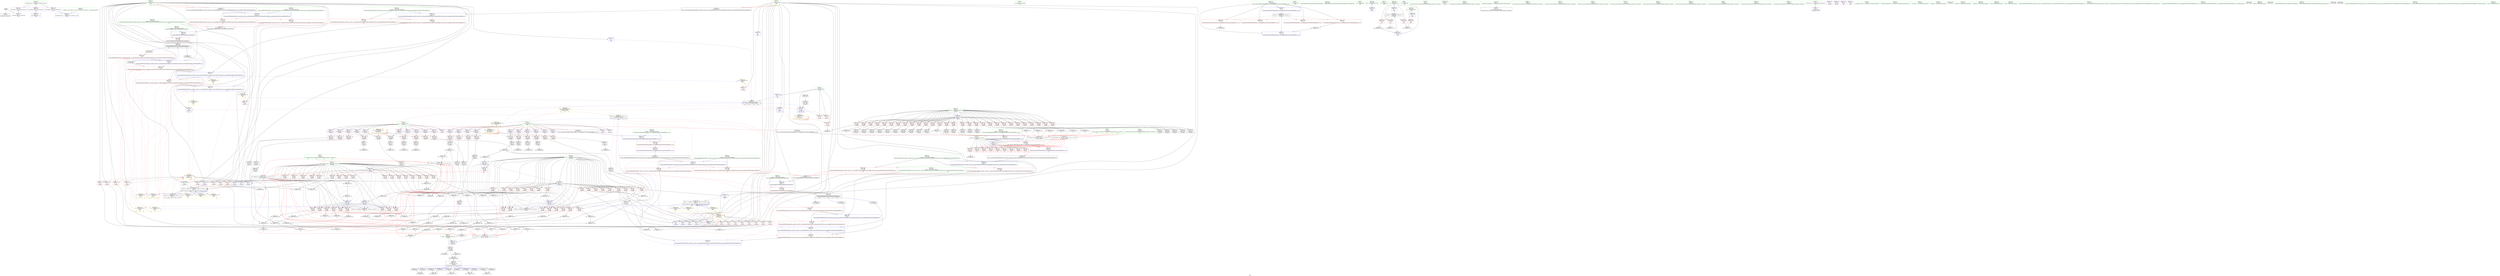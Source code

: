digraph "SVFG" {
	label="SVFG";

	Node0x55940941fd50 [shape=record,color=grey,label="{NodeID: 0\nNullPtr}"];
	Node0x55940941fd50 -> Node0x5594094491c0[style=solid];
	Node0x55940941fd50 -> Node0x559409458910[style=solid];
	Node0x55940945d2c0 [shape=record,color=black,label="{NodeID: 775\n498 = PHI(11, 11, )\n1st arg _ZSt4swapIxENSt9enable_ifIXsr6__and_ISt6__not_ISt15__is_tuple_likeIT_EESt21is_move_constructibleIS3_ESt18is_move_assignableIS3_EEE5valueEvE4typeERS3_SC_ }"];
	Node0x55940945d2c0 -> Node0x559409459cc0[style=solid];
	Node0x5594094570c0 [shape=record,color=red,label="{NodeID: 277\n513\<--501\n\<--__b.addr\n_ZSt4swapIxENSt9enable_ifIXsr6__and_ISt6__not_ISt15__is_tuple_likeIT_EESt21is_move_constructibleIS3_ESt18is_move_assignableIS3_EEE5valueEvE4typeERS3_SC_\n|{<s0>30}}"];
	Node0x5594094570c0:s0 -> Node0x55940945ce90[style=solid,color=red];
	Node0x5594094478d0 [shape=record,color=purple,label="{NodeID: 111\n201\<--13\narrayidx\<--s1\n_Z2goxxii\n}"];
	Node0x5594094478d0 -> Node0x559409455e10[style=solid];
	Node0x55940946de80 [shape=record,color=grey,label="{NodeID: 554\n272 = cmp(271, 205, )\n}"];
	Node0x55940944c550 [shape=record,color=red,label="{NodeID: 222\n260\<--68\n\<--nr.addr\n_Z2goxxii\n}"];
	Node0x55940944c550 -> Node0x559409449b10[style=solid];
	Node0x559409448bb0 [shape=record,color=green,label="{NodeID: 56\n590\<--591\n__t.addr\<--__t.addr_field_insensitive\n_ZSt4moveIRxEONSt16remove_referenceIT_E4typeEOS2_\n}"];
	Node0x559409448bb0 -> Node0x559409457cf0[style=solid];
	Node0x559409448bb0 -> Node0x55940945a680[style=solid];
	Node0x559409466bf0 [shape=record,color=grey,label="{NodeID: 499\n427 = Binary(209, 426, )\n}"];
	Node0x559409466bf0 -> Node0x559409467670[style=solid];
	Node0x559409459f30 [shape=record,color=blue,label="{NodeID: 333\n520\<--519\n\<--\n_ZSt4swapIxENSt9enable_ifIXsr6__and_ISt6__not_ISt15__is_tuple_likeIT_EESt21is_move_constructibleIS3_ESt18is_move_assignableIS3_EEE5valueEvE4typeERS3_SC_\n|{<s0>24|<s1>27}}"];
	Node0x559409459f30:s0 -> Node0x55940949ba80[style=dashed,color=blue];
	Node0x559409459f30:s1 -> Node0x55940949c1f0[style=dashed,color=blue];
	Node0x55940944f730 [shape=record,color=red,label="{NodeID: 167\n105\<--64\n\<--a.addr\n_Z2goxxii\n}"];
	Node0x55940944f730 -> Node0x559409468570[style=solid];
	Node0x5594092dab50 [shape=record,color=green,label="{NodeID: 1\n7\<--1\n__dso_handle\<--dummyObj\nGlob }"];
	Node0x55940945d410 [shape=record,color=black,label="{NodeID: 776\n596 = PHI(542, )\n0th arg _ZSt4swapIcENSt9enable_ifIXsr6__and_ISt6__not_ISt15__is_tuple_likeIT_EESt21is_move_constructibleIS3_ESt18is_move_assignableIS3_EEE5valueEvE4typeERS3_SC_ }"];
	Node0x55940945d410 -> Node0x55940945a750[style=solid];
	Node0x559409457190 [shape=record,color=red,label="{NodeID: 278\n520\<--501\n\<--__b.addr\n_ZSt4swapIxENSt9enable_ifIXsr6__and_ISt6__not_ISt15__is_tuple_likeIT_EESt21is_move_constructibleIS3_ESt18is_move_assignableIS3_EEE5valueEvE4typeERS3_SC_\n}"];
	Node0x559409457190 -> Node0x559409459f30[style=solid];
	Node0x5594094479a0 [shape=record,color=purple,label="{NodeID: 112\n216\<--13\narrayidx61\<--s1\n_Z2goxxii\n}"];
	Node0x5594094479a0 -> Node0x559409455ee0[style=solid];
	Node0x55940946e000 [shape=record,color=grey,label="{NodeID: 555\n298 = cmp(297, 205, )\n}"];
	Node0x55940944c620 [shape=record,color=red,label="{NodeID: 223\n267\<--68\n\<--nr.addr\n_Z2goxxii\n}"];
	Node0x55940944c620 -> Node0x559409449cb0[style=solid];
	Node0x559409448c80 [shape=record,color=green,label="{NodeID: 57\n598\<--599\n__a.addr\<--__a.addr_field_insensitive\n_ZSt4swapIcENSt9enable_ifIXsr6__and_ISt6__not_ISt15__is_tuple_likeIT_EESt21is_move_constructibleIS3_ESt18is_move_assignableIS3_EEE5valueEvE4typeERS3_SC_\n}"];
	Node0x559409448c80 -> Node0x559409457dc0[style=solid];
	Node0x559409448c80 -> Node0x559409457e90[style=solid];
	Node0x559409448c80 -> Node0x55940945a750[style=solid];
	Node0x559409466d70 [shape=record,color=grey,label="{NodeID: 500\n287 = Binary(209, 286, )\n|{<s0>15}}"];
	Node0x559409466d70:s0 -> Node0x55940945e1e0[style=solid,color=red];
	Node0x55940945a000 [shape=record,color=blue,label="{NodeID: 334\n526\<--524\n__a.addr\<--__a\n_ZSt4swapIcLm20EENSt9enable_ifIXsr14__is_swappableIT_EE5valueEvE4typeERAT0__S1_S5_\n}"];
	Node0x55940945a000 -> Node0x5594094574d0[style=dashed];
	Node0x55940944f800 [shape=record,color=red,label="{NodeID: 168\n115\<--64\n\<--a.addr\n_Z2goxxii\n}"];
	Node0x55940944f800 -> Node0x55940946ea80[style=solid];
	Node0x559409444540 [shape=record,color=green,label="{NodeID: 2\n9\<--1\n\<--dummyObj\nCan only get source location for instruction, argument, global var or function.|{<s0>23|<s1>23|<s2>26|<s3>26}}"];
	Node0x559409444540:s0 -> Node0x55940945de60[style=solid,color=red];
	Node0x559409444540:s1 -> Node0x55940945e1e0[style=solid,color=red];
	Node0x559409444540:s2 -> Node0x55940945de60[style=solid,color=red];
	Node0x559409444540:s3 -> Node0x55940945e1e0[style=solid,color=red];
	Node0x55940945d520 [shape=record,color=black,label="{NodeID: 777\n597 = PHI(545, )\n1st arg _ZSt4swapIcENSt9enable_ifIXsr6__and_ISt6__not_ISt15__is_tuple_likeIT_EESt21is_move_constructibleIS3_ESt18is_move_assignableIS3_EEE5valueEvE4typeERS3_SC_ }"];
	Node0x55940945d520 -> Node0x55940945a820[style=solid];
	Node0x559409457260 [shape=record,color=red,label="{NodeID: 279\n511\<--508\n\<--call\n_ZSt4swapIxENSt9enable_ifIXsr6__and_ISt6__not_ISt15__is_tuple_likeIT_EESt21is_move_constructibleIS3_ESt18is_move_assignableIS3_EEE5valueEvE4typeERS3_SC_\n}"];
	Node0x559409457260 -> Node0x559409459d90[style=solid];
	Node0x559409447a70 [shape=record,color=purple,label="{NodeID: 113\n262\<--13\narrayidx85\<--s1\n_Z2goxxii\n}"];
	Node0x559409447a70 -> Node0x559409456150[style=solid];
	Node0x55940946e180 [shape=record,color=grey,label="{NodeID: 556\n95 = cmp(88, 94, )\n}"];
	Node0x55940944c6f0 [shape=record,color=red,label="{NodeID: 224\n280\<--68\n\<--nr.addr\n_Z2goxxii\n}"];
	Node0x55940944c6f0 -> Node0x559409466770[style=solid];
	Node0x559409448d50 [shape=record,color=green,label="{NodeID: 58\n600\<--601\n__b.addr\<--__b.addr_field_insensitive\n_ZSt4swapIcENSt9enable_ifIXsr6__and_ISt6__not_ISt15__is_tuple_likeIT_EESt21is_move_constructibleIS3_ESt18is_move_assignableIS3_EEE5valueEvE4typeERS3_SC_\n}"];
	Node0x559409448d50 -> Node0x559409457f60[style=solid];
	Node0x559409448d50 -> Node0x559409458030[style=solid];
	Node0x559409448d50 -> Node0x55940945a820[style=solid];
	Node0x559409466ef0 [shape=record,color=grey,label="{NodeID: 501\n285 = Binary(209, 284, )\n|{<s0>15}}"];
	Node0x559409466ef0:s0 -> Node0x55940945de60[style=solid,color=red];
	Node0x55940945a0d0 [shape=record,color=blue,label="{NodeID: 335\n528\<--525\n__b.addr\<--__b\n_ZSt4swapIcLm20EENSt9enable_ifIXsr14__is_swappableIT_EE5valueEvE4typeERAT0__S1_S5_\n}"];
	Node0x55940945a0d0 -> Node0x5594094575a0[style=dashed];
	Node0x55940944f8d0 [shape=record,color=red,label="{NodeID: 169\n119\<--64\n\<--a.addr\n_Z2goxxii\n}"];
	Node0x55940944f8d0 -> Node0x559409458ef0[style=solid];
	Node0x5594094445d0 [shape=record,color=green,label="{NodeID: 3\n20\<--1\n\<--dummyObj\nCan only get source location for instruction, argument, global var or function.|{<s0>23|<s1>23|<s2>26}}"];
	Node0x5594094445d0:s0 -> Node0x55940945e560[style=solid,color=red];
	Node0x5594094445d0:s1 -> Node0x55940945e8e0[style=solid,color=red];
	Node0x5594094445d0:s2 -> Node0x55940945e560[style=solid,color=red];
	Node0x55940945d630 [shape=record,color=black,label="{NodeID: 778\n445 = PHI(87, 93, 107, 111, 126, 130, 151, 155, 170, 174, )\n0th arg _ZSt3absx }"];
	Node0x55940945d630 -> Node0x5594094598b0[style=solid];
	Node0x559409457330 [shape=record,color=red,label="{NodeID: 280\n515\<--514\n\<--call1\n_ZSt4swapIxENSt9enable_ifIXsr6__and_ISt6__not_ISt15__is_tuple_likeIT_EESt21is_move_constructibleIS3_ESt18is_move_assignableIS3_EEE5valueEvE4typeERS3_SC_\n}"];
	Node0x559409457330 -> Node0x559409459e60[style=solid];
	Node0x559409447b40 [shape=record,color=purple,label="{NodeID: 114\n295\<--13\narrayidx103\<--s1\n_Z2goxxii\n}"];
	Node0x559409447b40 -> Node0x5594094562f0[style=solid];
	Node0x55940946e300 [shape=record,color=grey,label="{NodeID: 557\n197 = cmp(195, 196, )\n}"];
	Node0x55940944c7c0 [shape=record,color=red,label="{NodeID: 225\n288\<--68\n\<--nr.addr\n_Z2goxxii\n}"];
	Node0x55940944c7c0 -> Node0x5594094656f0[style=solid];
	Node0x559409448e20 [shape=record,color=green,label="{NodeID: 59\n602\<--603\n__tmp\<--__tmp_field_insensitive\n_ZSt4swapIcENSt9enable_ifIXsr6__and_ISt6__not_ISt15__is_tuple_likeIT_EESt21is_move_constructibleIS3_ESt18is_move_assignableIS3_EEE5valueEvE4typeERS3_SC_\n|{|<s1>38}}"];
	Node0x559409448e20 -> Node0x55940945a8f0[style=solid];
	Node0x559409448e20:s1 -> Node0x55940945ee80[style=solid,color=red];
	Node0x559409467070 [shape=record,color=grey,label="{NodeID: 502\n425 = Binary(424, 221, )\n|{<s0>20}}"];
	Node0x559409467070:s0 -> Node0x55940945de60[style=solid,color=red];
	Node0x55940945a1a0 [shape=record,color=blue,label="{NodeID: 336\n530\<--9\n__n\<--\n_ZSt4swapIcLm20EENSt9enable_ifIXsr14__is_swappableIT_EE5valueEvE4typeERAT0__S1_S5_\n}"];
	Node0x55940945a1a0 -> Node0x5594094872d0[style=dashed];
	Node0x55940944f9a0 [shape=record,color=red,label="{NodeID: 170\n124\<--64\n\<--a.addr\n_Z2goxxii\n}"];
	Node0x55940944f9a0 -> Node0x559409453ad0[style=solid];
	Node0x559409444c90 [shape=record,color=green,label="{NodeID: 4\n22\<--1\n.str\<--dummyObj\nGlob }"];
	Node0x55940945de60 [shape=record,color=black,label="{NodeID: 779\n60 = PHI(248, 276, 285, 308, 339, 370, 400, 425, 9, 9, )\n0th arg _Z2goxxii }"];
	Node0x55940945de60 -> Node0x559409458a10[style=solid];
	Node0x559409457400 [shape=record,color=red,label="{NodeID: 281\n519\<--518\n\<--call2\n_ZSt4swapIxENSt9enable_ifIXsr6__and_ISt6__not_ISt15__is_tuple_likeIT_EESt21is_move_constructibleIS3_ESt18is_move_assignableIS3_EEE5valueEvE4typeERS3_SC_\n}"];
	Node0x559409457400 -> Node0x559409459f30[style=solid];
	Node0x55940944cd10 [shape=record,color=purple,label="{NodeID: 115\n366\<--13\narrayidx148\<--s1\n_Z2goxxii\n}"];
	Node0x55940944cd10 -> Node0x5594094568a0[style=solid];
	Node0x55940946e480 [shape=record,color=grey,label="{NodeID: 558\n327 = cmp(326, 328, )\n}"];
	Node0x55940944c890 [shape=record,color=red,label="{NodeID: 226\n293\<--68\n\<--nr.addr\n_Z2goxxii\n}"];
	Node0x55940944c890 -> Node0x559409449e50[style=solid];
	Node0x559409448ef0 [shape=record,color=green,label="{NodeID: 60\n608\<--609\n_ZSt4moveIRcEONSt16remove_referenceIT_E4typeEOS2_\<--_ZSt4moveIRcEONSt16remove_referenceIT_E4typeEOS2__field_insensitive\n}"];
	Node0x5594094671f0 [shape=record,color=grey,label="{NodeID: 503\n220 = Binary(219, 221, )\n}"];
	Node0x5594094671f0 -> Node0x559409459640[style=solid];
	Node0x55940945a270 [shape=record,color=blue,label="{NodeID: 337\n530\<--551\n__n\<--inc\n_ZSt4swapIcLm20EENSt9enable_ifIXsr14__is_swappableIT_EE5valueEvE4typeERAT0__S1_S5_\n}"];
	Node0x55940945a270 -> Node0x5594094872d0[style=dashed];
	Node0x55940944fa70 [shape=record,color=red,label="{NodeID: 171\n134\<--64\n\<--a.addr\n_Z2goxxii\n}"];
	Node0x55940944fa70 -> Node0x55940946da00[style=solid];
	Node0x559409444d20 [shape=record,color=green,label="{NodeID: 5\n24\<--1\n.str.1\<--dummyObj\nGlob }"];
	Node0x55940945e1e0 [shape=record,color=black,label="{NodeID: 780\n61 = PHI(249, 279, 287, 317, 348, 379, 410, 434, 9, 9, )\n1st arg _Z2goxxii }"];
	Node0x55940945e1e0 -> Node0x559409458ae0[style=solid];
	Node0x5594094574d0 [shape=record,color=red,label="{NodeID: 282\n540\<--526\n\<--__a.addr\n_ZSt4swapIcLm20EENSt9enable_ifIXsr14__is_swappableIT_EE5valueEvE4typeERAT0__S1_S5_\n}"];
	Node0x5594094574d0 -> Node0x55940944e210[style=solid];
	Node0x55940944cda0 [shape=record,color=purple,label="{NodeID: 116\n375\<--13\narrayidx154\<--s1\n_Z2goxxii\n}"];
	Node0x55940944cda0 -> Node0x559409456970[style=solid];
	Node0x55940946e600 [shape=record,color=grey,label="{NodeID: 559\n451 = cmp(449, 9, )\n}"];
	Node0x55940944c960 [shape=record,color=red,label="{NodeID: 227\n302\<--68\n\<--nr.addr\n_Z2goxxii\n}"];
	Node0x55940944c960 -> Node0x559409449ff0[style=solid];
	Node0x559409448ff0 [shape=record,color=green,label="{NodeID: 61\n624\<--625\n__t.addr\<--__t.addr_field_insensitive\n_ZSt4moveIRcEONSt16remove_referenceIT_E4typeEOS2_\n}"];
	Node0x559409448ff0 -> Node0x559409458370[style=solid];
	Node0x559409448ff0 -> Node0x55940945ab60[style=solid];
	Node0x559409467370 [shape=record,color=grey,label="{NodeID: 504\n434 = Binary(433, 221, )\n|{<s0>20}}"];
	Node0x559409467370:s0 -> Node0x55940945e1e0[style=solid,color=red];
	Node0x55940945a340 [shape=record,color=blue,label="{NodeID: 338\n561\<--20\nretval\<--\nmain\n}"];
	Node0x55940944fb40 [shape=record,color=red,label="{NodeID: 172\n142\<--64\n\<--a.addr\n_Z2goxxii\n}"];
	Node0x55940944fb40 -> Node0x559409459090[style=solid];
	Node0x559409444db0 [shape=record,color=green,label="{NodeID: 6\n26\<--1\n.str.2\<--dummyObj\nGlob }"];
	Node0x55940945e560 [shape=record,color=black,label="{NodeID: 781\n62 = PHI(251, 281, 289, 319, 350, 381, 412, 436, 20, 20, )\n2nd arg _Z2goxxii }"];
	Node0x55940945e560 -> Node0x559409458bb0[style=solid];
	Node0x5594094575a0 [shape=record,color=red,label="{NodeID: 283\n543\<--528\n\<--__b.addr\n_ZSt4swapIcLm20EENSt9enable_ifIXsr14__is_swappableIT_EE5valueEvE4typeERAT0__S1_S5_\n}"];
	Node0x5594094575a0 -> Node0x55940944e2e0[style=solid];
	Node0x55940944ce30 [shape=record,color=purple,label="{NodeID: 117\n386\<--13\narrayidx160\<--s1\n_Z2goxxii\n}"];
	Node0x55940944ce30 -> Node0x559409456a40[style=solid];
	Node0x55940949a880 [shape=record,color=yellow,style=double,label="{NodeID: 726\n2V_16 = CSCHI(MR_2V_15)\npts\{10 \}\nCS[]|{<s0>15}}"];
	Node0x55940949a880:s0 -> Node0x559409492a60[style=dashed,color=red];
	Node0x55940946e780 [shape=record,color=grey,label="{NodeID: 560\n113 = cmp(108, 112, )\n}"];
	Node0x55940944ca30 [shape=record,color=red,label="{NodeID: 228\n311\<--68\n\<--nr.addr\n_Z2goxxii\n}"];
	Node0x55940944ca30 -> Node0x55940944a190[style=solid];
	Node0x5594094490c0 [shape=record,color=green,label="{NodeID: 62\n32\<--629\n_GLOBAL__sub_I_Solaris3_1_1.cpp\<--_GLOBAL__sub_I_Solaris3_1_1.cpp_field_insensitive\n}"];
	Node0x5594094490c0 -> Node0x559409458810[style=solid];
	Node0x5594094674f0 [shape=record,color=grey,label="{NodeID: 505\n275 = Binary(209, 274, )\n}"];
	Node0x5594094674f0 -> Node0x559409467af0[style=solid];
	Node0x55940945a410 [shape=record,color=blue,label="{NodeID: 339\n563\<--252\nte\<--\nmain\n}"];
	Node0x55940945a410 -> Node0x5594094579b0[style=dashed];
	Node0x55940944fc10 [shape=record,color=red,label="{NodeID: 173\n149\<--64\n\<--a.addr\n_Z2goxxii\n}"];
	Node0x55940944fc10 -> Node0x5594094653f0[style=solid];
	Node0x559409444e40 [shape=record,color=green,label="{NodeID: 7\n28\<--1\n.str.3\<--dummyObj\nGlob }"];
	Node0x55940945e8e0 [shape=record,color=black,label="{NodeID: 782\n63 = PHI(253, 282, 290, 320, 351, 382, 413, 437, 20, 252, )\n3rd arg _Z2goxxii }"];
	Node0x55940945e8e0 -> Node0x559409458c80[style=solid];
	Node0x559409457670 [shape=record,color=red,label="{NodeID: 284\n536\<--530\n\<--__n\n_ZSt4swapIcLm20EENSt9enable_ifIXsr14__is_swappableIT_EE5valueEvE4typeERAT0__S1_S5_\n}"];
	Node0x559409457670 -> Node0x55940946db80[style=solid];
	Node0x55940944cf00 [shape=record,color=purple,label="{NodeID: 118\n396\<--13\narrayidx166\<--s1\n_Z2goxxii\n}"];
	Node0x55940944cf00 -> Node0x559409456b10[style=solid];
	Node0x55940949a9e0 [shape=record,color=yellow,style=double,label="{NodeID: 727\n4V_16 = CSCHI(MR_4V_15)\npts\{12 \}\nCS[]|{<s0>15}}"];
	Node0x55940949a9e0:s0 -> Node0x559409492b70[style=dashed,color=red];
	Node0x55940946e900 [shape=record,color=grey,label="{NodeID: 561\n204 = cmp(203, 205, )\n}"];
	Node0x55940944cb00 [shape=record,color=red,label="{NodeID: 229\n318\<--68\n\<--nr.addr\n_Z2goxxii\n}"];
	Node0x55940944cb00 -> Node0x559409452ed0[style=solid];
	Node0x5594094491c0 [shape=record,color=black,label="{NodeID: 63\n2\<--3\ndummyVal\<--dummyVal\n}"];
	Node0x559409467670 [shape=record,color=grey,label="{NodeID: 506\n433 = Binary(427, 432, )\n}"];
	Node0x559409467670 -> Node0x559409467370[style=solid];
	Node0x55940945a4e0 [shape=record,color=blue,label="{NodeID: 340\n565\<--20\nti\<--\nmain\n}"];
	Node0x55940945a4e0 -> Node0x55940948e000[style=dashed];
	Node0x55940944fce0 [shape=record,color=red,label="{NodeID: 174\n163\<--64\n\<--a.addr\n_Z2goxxii\n}"];
	Node0x55940944fce0 -> Node0x559409459230[style=solid];
	Node0x559409444ed0 [shape=record,color=green,label="{NodeID: 8\n31\<--1\n\<--dummyObj\nCan only get source location for instruction, argument, global var or function.}"];
	Node0x55940945ec60 [shape=record,color=black,label="{NodeID: 783\n524 = PHI(13, )\n0th arg _ZSt4swapIcLm20EENSt9enable_ifIXsr14__is_swappableIT_EE5valueEvE4typeERAT0__S1_S5_ }"];
	Node0x55940945ec60 -> Node0x55940945a000[style=solid];
	Node0x559409492a60 [shape=record,color=yellow,style=double,label="{NodeID: 617\n2V_1 = ENCHI(MR_2V_0)\npts\{10 \}\nFun[_Z2goxxii]|{|<s15>13}}"];
	Node0x559409492a60 -> Node0x55940944e3b0[style=dashed];
	Node0x559409492a60 -> Node0x55940944e480[style=dashed];
	Node0x559409492a60 -> Node0x55940944e550[style=dashed];
	Node0x559409492a60 -> Node0x55940944e620[style=dashed];
	Node0x559409492a60 -> Node0x55940944e6f0[style=dashed];
	Node0x559409492a60 -> Node0x55940944e7c0[style=dashed];
	Node0x559409492a60 -> Node0x55940944e890[style=dashed];
	Node0x559409492a60 -> Node0x55940944e960[style=dashed];
	Node0x559409492a60 -> Node0x559409458d50[style=dashed];
	Node0x559409492a60 -> Node0x559409458ef0[style=dashed];
	Node0x559409492a60 -> Node0x559409459090[style=dashed];
	Node0x559409492a60 -> Node0x559409459230[style=dashed];
	Node0x559409492a60 -> Node0x5594094593d0[style=dashed];
	Node0x559409492a60 -> Node0x55940948bd00[style=dashed];
	Node0x559409492a60 -> Node0x55940948f460[style=dashed];
	Node0x559409492a60:s15 -> Node0x559409492a60[style=dashed,color=red];
	Node0x559409457740 [shape=record,color=red,label="{NodeID: 285\n541\<--530\n\<--__n\n_ZSt4swapIcLm20EENSt9enable_ifIXsr14__is_swappableIT_EE5valueEvE4typeERAT0__S1_S5_\n}"];
	Node0x55940944cfd0 [shape=record,color=purple,label="{NodeID: 119\n405\<--13\narrayidx172\<--s1\n_Z2goxxii\n}"];
	Node0x55940944cfd0 -> Node0x559409456be0[style=solid];
	Node0x55940946ea80 [shape=record,color=grey,label="{NodeID: 562\n117 = cmp(115, 116, )\n}"];
	Node0x55940944cbd0 [shape=record,color=red,label="{NodeID: 230\n322\<--68\n\<--nr.addr\n_Z2goxxii\n}"];
	Node0x55940944cbd0 -> Node0x55940944a330[style=solid];
	Node0x5594094492c0 [shape=record,color=black,label="{NodeID: 64\n560\<--20\nmain_ret\<--\nmain\n}"];
	Node0x5594094677f0 [shape=record,color=grey,label="{NodeID: 507\n219 = Binary(213, 218, )\n}"];
	Node0x5594094677f0 -> Node0x5594094671f0[style=solid];
	Node0x55940945a5b0 [shape=record,color=blue,label="{NodeID: 341\n565\<--584\nti\<--inc\nmain\n}"];
	Node0x55940945a5b0 -> Node0x55940948e000[style=dashed];
	Node0x55940944fdb0 [shape=record,color=red,label="{NodeID: 175\n168\<--64\n\<--a.addr\n_Z2goxxii\n}"];
	Node0x55940944fdb0 -> Node0x559409466170[style=solid];
	Node0x559409444f60 [shape=record,color=green,label="{NodeID: 9\n205\<--1\n\<--dummyObj\nCan only get source location for instruction, argument, global var or function.}"];
	Node0x55940945ed70 [shape=record,color=black,label="{NodeID: 784\n525 = PHI(16, )\n1st arg _ZSt4swapIcLm20EENSt9enable_ifIXsr14__is_swappableIT_EE5valueEvE4typeERAT0__S1_S5_ }"];
	Node0x55940945ed70 -> Node0x55940945a0d0[style=solid];
	Node0x559409492b70 [shape=record,color=yellow,style=double,label="{NodeID: 618\n4V_1 = ENCHI(MR_4V_0)\npts\{12 \}\nFun[_Z2goxxii]|{|<s15>13}}"];
	Node0x559409492b70 -> Node0x55940944eb00[style=dashed];
	Node0x559409492b70 -> Node0x55940944ebd0[style=dashed];
	Node0x559409492b70 -> Node0x55940944eca0[style=dashed];
	Node0x559409492b70 -> Node0x55940944ed70[style=dashed];
	Node0x559409492b70 -> Node0x55940944ee40[style=dashed];
	Node0x559409492b70 -> Node0x55940944ef10[style=dashed];
	Node0x559409492b70 -> Node0x55940944efe0[style=dashed];
	Node0x559409492b70 -> Node0x55940944f0b0[style=dashed];
	Node0x559409492b70 -> Node0x559409458e20[style=dashed];
	Node0x559409492b70 -> Node0x559409458fc0[style=dashed];
	Node0x559409492b70 -> Node0x559409459160[style=dashed];
	Node0x559409492b70 -> Node0x559409459300[style=dashed];
	Node0x559409492b70 -> Node0x5594094594a0[style=dashed];
	Node0x559409492b70 -> Node0x55940948c200[style=dashed];
	Node0x559409492b70 -> Node0x55940948f960[style=dashed];
	Node0x559409492b70:s15 -> Node0x559409492b70[style=dashed,color=red];
	Node0x559409457810 [shape=record,color=red,label="{NodeID: 286\n544\<--530\n\<--__n\n_ZSt4swapIcLm20EENSt9enable_ifIXsr14__is_swappableIT_EE5valueEvE4typeERAT0__S1_S5_\n}"];
	Node0x55940944d0a0 [shape=record,color=purple,label="{NodeID: 120\n421\<--13\narrayidx182\<--s1\n_Z2goxxii\n}"];
	Node0x55940944d0a0 -> Node0x559409456cb0[style=solid];
	Node0x55940946ec00 [shape=record,color=grey,label="{NodeID: 563\n78 = cmp(76, 77, )\n}"];
	Node0x559409454ba0 [shape=record,color=red,label="{NodeID: 231\n332\<--68\n\<--nr.addr\n_Z2goxxii\n}"];
	Node0x559409454ba0 -> Node0x55940944a4d0[style=solid];
	Node0x559409449390 [shape=record,color=black,label="{NodeID: 65\n43\<--44\n\<--_ZNSt8ios_base4InitD1Ev\nCan only get source location for instruction, argument, global var or function.}"];
	Node0x559409467970 [shape=record,color=grey,label="{NodeID: 508\n436 = Binary(435, 252, )\n|{<s0>20}}"];
	Node0x559409467970:s0 -> Node0x55940945e560[style=solid,color=red];
	Node0x55940945a680 [shape=record,color=blue,label="{NodeID: 342\n590\<--589\n__t.addr\<--__t\n_ZSt4moveIRxEONSt16remove_referenceIT_E4typeEOS2_\n}"];
	Node0x55940945a680 -> Node0x559409457cf0[style=dashed];
	Node0x55940944fe80 [shape=record,color=red,label="{NodeID: 176\n182\<--64\n\<--a.addr\n_Z2goxxii\n}"];
	Node0x55940944fe80 -> Node0x55940946cf80[style=solid];
	Node0x559409445030 [shape=record,color=green,label="{NodeID: 10\n209\<--1\n\<--dummyObj\nCan only get source location for instruction, argument, global var or function.}"];
	Node0x55940945ee80 [shape=record,color=black,label="{NodeID: 785\n623 = PHI(606, 612, 602, )\n0th arg _ZSt4moveIRcEONSt16remove_referenceIT_E4typeEOS2_ }"];
	Node0x55940945ee80 -> Node0x55940945ab60[style=solid];
	Node0x5594094877d0 [shape=record,color=yellow,style=double,label="{NodeID: 619\n6V_1 = ENCHI(MR_6V_0)\npts\{21 \}\nFun[_Z2goxxii]|{|<s1>13|<s2>14|<s3>15|<s4>16|<s5>17|<s6>18|<s7>19|<s8>20}}"];
	Node0x5594094877d0 -> Node0x55940944f250[style=dashed];
	Node0x5594094877d0:s1 -> Node0x5594094877d0[style=dashed,color=red];
	Node0x5594094877d0:s2 -> Node0x5594094877d0[style=dashed,color=red];
	Node0x5594094877d0:s3 -> Node0x5594094877d0[style=dashed,color=red];
	Node0x5594094877d0:s4 -> Node0x5594094877d0[style=dashed,color=red];
	Node0x5594094877d0:s5 -> Node0x5594094877d0[style=dashed,color=red];
	Node0x5594094877d0:s6 -> Node0x5594094877d0[style=dashed,color=red];
	Node0x5594094877d0:s7 -> Node0x5594094877d0[style=dashed,color=red];
	Node0x5594094877d0:s8 -> Node0x5594094877d0[style=dashed,color=red];
	Node0x5594094578e0 [shape=record,color=red,label="{NodeID: 287\n550\<--530\n\<--__n\n_ZSt4swapIcLm20EENSt9enable_ifIXsr14__is_swappableIT_EE5valueEvE4typeERAT0__S1_S5_\n}"];
	Node0x5594094578e0 -> Node0x559409464df0[style=solid];
	Node0x55940944d170 [shape=record,color=purple,label="{NodeID: 121\n462\<--13\n\<--s1\n_Z5solvev\n}"];
	Node0x55940949ad00 [shape=record,color=yellow,style=double,label="{NodeID: 730\n2V_23 = CSCHI(MR_2V_15)\npts\{10 \}\nCS[]|{|<s1>19}}"];
	Node0x55940949ad00 -> Node0x55940948bd00[style=dashed];
	Node0x55940949ad00:s1 -> Node0x559409492a60[style=dashed,color=red];
	Node0x55940946ed80 [shape=record,color=grey,label="{NodeID: 564\n83 = cmp(81, 82, )\n}"];
	Node0x559409454c30 [shape=record,color=red,label="{NodeID: 232\n342\<--68\n\<--nr.addr\n_Z2goxxii\n}"];
	Node0x559409454c30 -> Node0x55940944a670[style=solid];
	Node0x559409449490 [shape=record,color=black,label="{NodeID: 66\n200\<--199\nidxprom\<--\n_Z2goxxii\n}"];
	Node0x559409467af0 [shape=record,color=grey,label="{NodeID: 509\n276 = Binary(275, 277, )\n|{<s0>14}}"];
	Node0x559409467af0:s0 -> Node0x55940945de60[style=solid,color=red];
	Node0x55940945a750 [shape=record,color=blue,label="{NodeID: 343\n598\<--596\n__a.addr\<--__a\n_ZSt4swapIcENSt9enable_ifIXsr6__and_ISt6__not_ISt15__is_tuple_likeIT_EESt21is_move_constructibleIS3_ESt18is_move_assignableIS3_EEE5valueEvE4typeERS3_SC_\n}"];
	Node0x55940945a750 -> Node0x559409457dc0[style=dashed];
	Node0x55940945a750 -> Node0x559409457e90[style=dashed];
	Node0x55940944ff50 [shape=record,color=red,label="{NodeID: 177\n186\<--64\n\<--a.addr\n_Z2goxxii\n}"];
	Node0x55940944ff50 -> Node0x5594094593d0[style=solid];
	Node0x559409445130 [shape=record,color=green,label="{NodeID: 11\n221\<--1\n\<--dummyObj\nCan only get source location for instruction, argument, global var or function.}"];
	Node0x5594094579b0 [shape=record,color=red,label="{NodeID: 288\n574\<--563\n\<--te\nmain\n}"];
	Node0x5594094579b0 -> Node0x55940946ce00[style=solid];
	Node0x55940944d240 [shape=record,color=purple,label="{NodeID: 122\n467\<--13\n\<--s1\n_Z5solvev\n}"];
	Node0x55940949ae60 [shape=record,color=yellow,style=double,label="{NodeID: 731\n4V_23 = CSCHI(MR_4V_15)\npts\{12 \}\nCS[]|{|<s1>19}}"];
	Node0x55940949ae60 -> Node0x55940948c200[style=dashed];
	Node0x55940949ae60:s1 -> Node0x559409492b70[style=dashed,color=red];
	Node0x559409454d00 [shape=record,color=red,label="{NodeID: 233\n349\<--68\n\<--nr.addr\n_Z2goxxii\n}"];
	Node0x559409454d00 -> Node0x559409454850[style=solid];
	Node0x559409449560 [shape=record,color=black,label="{NodeID: 67\n203\<--202\nconv\<--\n_Z2goxxii\n}"];
	Node0x559409449560 -> Node0x55940946e900[style=solid];
	Node0x559409467c70 [shape=record,color=grey,label="{NodeID: 510\n251 = Binary(250, 252, )\n|{<s0>13}}"];
	Node0x559409467c70:s0 -> Node0x55940945e560[style=solid,color=red];
	Node0x55940945a820 [shape=record,color=blue,label="{NodeID: 344\n600\<--597\n__b.addr\<--__b\n_ZSt4swapIcENSt9enable_ifIXsr6__and_ISt6__not_ISt15__is_tuple_likeIT_EESt21is_move_constructibleIS3_ESt18is_move_assignableIS3_EEE5valueEvE4typeERS3_SC_\n}"];
	Node0x55940945a820 -> Node0x559409457f60[style=dashed];
	Node0x55940945a820 -> Node0x559409458030[style=dashed];
	Node0x559409450020 [shape=record,color=red,label="{NodeID: 178\n195\<--64\n\<--a.addr\n_Z2goxxii\n}"];
	Node0x559409450020 -> Node0x55940946e300[style=solid];
	Node0x559409445230 [shape=record,color=green,label="{NodeID: 12\n234\<--1\n\<--dummyObj\nCan only get source location for instruction, argument, global var or function.}"];
	Node0x559409457a80 [shape=record,color=red,label="{NodeID: 289\n573\<--565\n\<--ti\nmain\n}"];
	Node0x559409457a80 -> Node0x55940946ce00[style=solid];
	Node0x55940944d310 [shape=record,color=purple,label="{NodeID: 123\n226\<--16\narrayidx66\<--s2\n_Z2goxxii\n}"];
	Node0x55940944d310 -> Node0x559409455fb0[style=solid];
	Node0x559409454dd0 [shape=record,color=red,label="{NodeID: 234\n355\<--68\n\<--nr.addr\n_Z2goxxii\n}"];
	Node0x559409454dd0 -> Node0x55940944a810[style=solid];
	Node0x559409449630 [shape=record,color=black,label="{NodeID: 68\n215\<--214\nidxprom60\<--\n_Z2goxxii\n}"];
	Node0x559409467df0 [shape=record,color=grey,label="{NodeID: 511\n331 = Binary(209, 330, )\n}"];
	Node0x559409467df0 -> Node0x5594094537d0[style=solid];
	Node0x55940945a8f0 [shape=record,color=blue,label="{NodeID: 345\n602\<--610\n__tmp\<--\n_ZSt4swapIcENSt9enable_ifIXsr6__and_ISt6__not_ISt15__is_tuple_likeIT_EESt21is_move_constructibleIS3_ESt18is_move_assignableIS3_EEE5valueEvE4typeERS3_SC_\n}"];
	Node0x55940945a8f0 -> Node0x5594094581d0[style=dashed];
	Node0x55940945a8f0 -> Node0x5594094582a0[style=dashed];
	Node0x5594094500f0 [shape=record,color=red,label="{NodeID: 179\n207\<--64\n\<--a.addr\n_Z2goxxii\n}"];
	Node0x5594094500f0 -> Node0x559409453c50[style=solid];
	Node0x559409445330 [shape=record,color=green,label="{NodeID: 13\n252\<--1\n\<--dummyObj\nCan only get source location for instruction, argument, global var or function.|{<s0>26}}"];
	Node0x559409445330:s0 -> Node0x55940945e8e0[style=solid,color=red];
	Node0x559409457b50 [shape=record,color=red,label="{NodeID: 290\n577\<--565\n\<--ti\nmain\n}"];
	Node0x559409457b50 -> Node0x5594094650f0[style=solid];
	Node0x55940944d3e0 [shape=record,color=purple,label="{NodeID: 124\n241\<--16\narrayidx75\<--s2\n_Z2goxxii\n}"];
	Node0x55940944d3e0 -> Node0x559409456080[style=solid];
	Node0x559409454ea0 [shape=record,color=red,label="{NodeID: 235\n364\<--68\n\<--nr.addr\n_Z2goxxii\n}"];
	Node0x559409454ea0 -> Node0x55940944a9b0[style=solid];
	Node0x559409449700 [shape=record,color=black,label="{NodeID: 69\n218\<--217\nconv62\<--\n_Z2goxxii\n}"];
	Node0x559409449700 -> Node0x5594094677f0[style=solid];
	Node0x559409467f70 [shape=record,color=grey,label="{NodeID: 512\n412 = Binary(411, 252, )\n|{<s0>19}}"];
	Node0x559409467f70:s0 -> Node0x55940945e560[style=solid,color=red];
	Node0x55940945a9c0 [shape=record,color=blue,label="{NodeID: 346\n615\<--614\n\<--\n_ZSt4swapIcENSt9enable_ifIXsr6__and_ISt6__not_ISt15__is_tuple_likeIT_EESt21is_move_constructibleIS3_ESt18is_move_assignableIS3_EEE5valueEvE4typeERS3_SC_\n|{|<s1>32}}"];
	Node0x55940945a9c0 -> Node0x5594094582a0[style=dashed];
	Node0x55940945a9c0:s1 -> Node0x559409487fe0[style=dashed,color=blue];
	Node0x5594094501c0 [shape=record,color=red,label="{NodeID: 180\n212\<--64\n\<--a.addr\n_Z2goxxii\n}"];
	Node0x5594094501c0 -> Node0x559409453950[style=solid];
	Node0x559409445430 [shape=record,color=green,label="{NodeID: 14\n277\<--1\n\<--dummyObj\nCan only get source location for instruction, argument, global var or function.}"];
	Node0x559409457c20 [shape=record,color=red,label="{NodeID: 291\n583\<--565\n\<--ti\nmain\n}"];
	Node0x559409457c20 -> Node0x559409464c70[style=solid];
	Node0x55940944d4b0 [shape=record,color=purple,label="{NodeID: 125\n269\<--16\narrayidx90\<--s2\n_Z2goxxii\n}"];
	Node0x55940944d4b0 -> Node0x559409456220[style=solid];
	Node0x55940949b180 [shape=record,color=yellow,style=double,label="{NodeID: 734\n2V_19 = CSCHI(MR_2V_15)\npts\{10 \}\nCS[]|{|<s1>17}}"];
	Node0x55940949b180 -> Node0x55940948bd00[style=dashed];
	Node0x55940949b180:s1 -> Node0x559409492a60[style=dashed,color=red];
	Node0x559409454f70 [shape=record,color=red,label="{NodeID: 236\n373\<--68\n\<--nr.addr\n_Z2goxxii\n}"];
	Node0x559409454f70 -> Node0x55940944ab50[style=solid];
	Node0x5594094497d0 [shape=record,color=black,label="{NodeID: 70\n225\<--224\nidxprom65\<--\n_Z2goxxii\n}"];
	Node0x5594094680f0 [shape=record,color=grey,label="{NodeID: 513\n301 = Binary(209, 300, )\n}"];
	Node0x5594094680f0 -> Node0x5594094540d0[style=solid];
	Node0x55940945aa90 [shape=record,color=blue,label="{NodeID: 347\n619\<--618\n\<--\n_ZSt4swapIcENSt9enable_ifIXsr6__and_ISt6__not_ISt15__is_tuple_likeIT_EESt21is_move_constructibleIS3_ESt18is_move_assignableIS3_EEE5valueEvE4typeERS3_SC_\n|{<s0>32}}"];
	Node0x55940945aa90:s0 -> Node0x559409487fe0[style=dashed,color=blue];
	Node0x559409450290 [shape=record,color=red,label="{NodeID: 181\n248\<--64\n\<--a.addr\n_Z2goxxii\n|{<s0>13}}"];
	Node0x559409450290:s0 -> Node0x55940945de60[style=solid,color=red];
	Node0x559409445530 [shape=record,color=green,label="{NodeID: 15\n328\<--1\n\<--dummyObj\nCan only get source location for instruction, argument, global var or function.}"];
	Node0x559409487c30 [shape=record,color=yellow,style=double,label="{NodeID: 624\n16V_1 = ENCHI(MR_16V_0)\npts\{150000 \}\nFun[_Z2goxxii]|{|<s10>13|<s11>14|<s12>15|<s13>16|<s14>17|<s15>18|<s16>19|<s17>20}}"];
	Node0x559409487c30 -> Node0x559409455e10[style=dashed];
	Node0x559409487c30 -> Node0x559409455ee0[style=dashed];
	Node0x559409487c30 -> Node0x559409456150[style=dashed];
	Node0x559409487c30 -> Node0x5594094562f0[style=dashed];
	Node0x559409487c30 -> Node0x5594094568a0[style=dashed];
	Node0x559409487c30 -> Node0x559409456970[style=dashed];
	Node0x559409487c30 -> Node0x559409456a40[style=dashed];
	Node0x559409487c30 -> Node0x559409456b10[style=dashed];
	Node0x559409487c30 -> Node0x559409456be0[style=dashed];
	Node0x559409487c30 -> Node0x559409456cb0[style=dashed];
	Node0x559409487c30:s10 -> Node0x559409487c30[style=dashed,color=red];
	Node0x559409487c30:s11 -> Node0x559409487c30[style=dashed,color=red];
	Node0x559409487c30:s12 -> Node0x559409487c30[style=dashed,color=red];
	Node0x559409487c30:s13 -> Node0x559409487c30[style=dashed,color=red];
	Node0x559409487c30:s14 -> Node0x559409487c30[style=dashed,color=red];
	Node0x559409487c30:s15 -> Node0x559409487c30[style=dashed,color=red];
	Node0x559409487c30:s16 -> Node0x559409487c30[style=dashed,color=red];
	Node0x559409487c30:s17 -> Node0x559409487c30[style=dashed,color=red];
	Node0x559409457cf0 [shape=record,color=red,label="{NodeID: 292\n593\<--590\n\<--__t.addr\n_ZSt4moveIRxEONSt16remove_referenceIT_E4typeEOS2_\n}"];
	Node0x559409457cf0 -> Node0x559409447660[style=solid];
	Node0x55940944d580 [shape=record,color=purple,label="{NodeID: 126\n304\<--16\narrayidx109\<--s2\n_Z2goxxii\n}"];
	Node0x55940944d580 -> Node0x5594094563c0[style=solid];
	Node0x55940949b2e0 [shape=record,color=yellow,style=double,label="{NodeID: 735\n4V_19 = CSCHI(MR_4V_15)\npts\{12 \}\nCS[]|{|<s1>17}}"];
	Node0x55940949b2e0 -> Node0x55940948c200[style=dashed];
	Node0x55940949b2e0:s1 -> Node0x559409492b70[style=dashed,color=red];
	Node0x559409455040 [shape=record,color=red,label="{NodeID: 237\n380\<--68\n\<--nr.addr\n_Z2goxxii\n}"];
	Node0x559409455040 -> Node0x5594094641f0[style=solid];
	Node0x5594094498a0 [shape=record,color=black,label="{NodeID: 71\n228\<--227\nconv67\<--\n_Z2goxxii\n}"];
	Node0x5594094498a0 -> Node0x55940946dd00[style=solid];
	Node0x559409468270 [shape=record,color=grey,label="{NodeID: 514\n316 = Binary(310, 315, )\n}"];
	Node0x559409468270 -> Node0x559409452d50[style=solid];
	Node0x55940945ab60 [shape=record,color=blue,label="{NodeID: 348\n624\<--623\n__t.addr\<--__t\n_ZSt4moveIRcEONSt16remove_referenceIT_E4typeEOS2_\n}"];
	Node0x55940945ab60 -> Node0x559409458370[style=dashed];
	Node0x559409450360 [shape=record,color=red,label="{NodeID: 182\n256\<--64\n\<--a.addr\n_Z2goxxii\n}"];
	Node0x559409450360 -> Node0x55940946c980[style=solid];
	Node0x559409445630 [shape=record,color=green,label="{NodeID: 16\n390\<--1\n\<--dummyObj\nCan only get source location for instruction, argument, global var or function.}"];
	Node0x559409487d10 [shape=record,color=yellow,style=double,label="{NodeID: 625\n18V_1 = ENCHI(MR_18V_0)\npts\{180000 \}\nFun[_Z2goxxii]|{|<s10>13|<s11>14|<s12>15|<s13>16|<s14>17|<s15>18|<s16>19|<s17>20}}"];
	Node0x559409487d10 -> Node0x559409455fb0[style=dashed];
	Node0x559409487d10 -> Node0x559409456080[style=dashed];
	Node0x559409487d10 -> Node0x559409456220[style=dashed];
	Node0x559409487d10 -> Node0x5594094563c0[style=dashed];
	Node0x559409487d10 -> Node0x559409456490[style=dashed];
	Node0x559409487d10 -> Node0x559409456560[style=dashed];
	Node0x559409487d10 -> Node0x559409456630[style=dashed];
	Node0x559409487d10 -> Node0x559409456700[style=dashed];
	Node0x559409487d10 -> Node0x5594094567d0[style=dashed];
	Node0x559409487d10 -> Node0x559409456d80[style=dashed];
	Node0x559409487d10:s10 -> Node0x559409487d10[style=dashed,color=red];
	Node0x559409487d10:s11 -> Node0x559409487d10[style=dashed,color=red];
	Node0x559409487d10:s12 -> Node0x559409487d10[style=dashed,color=red];
	Node0x559409487d10:s13 -> Node0x559409487d10[style=dashed,color=red];
	Node0x559409487d10:s14 -> Node0x559409487d10[style=dashed,color=red];
	Node0x559409487d10:s15 -> Node0x559409487d10[style=dashed,color=red];
	Node0x559409487d10:s16 -> Node0x559409487d10[style=dashed,color=red];
	Node0x559409487d10:s17 -> Node0x559409487d10[style=dashed,color=red];
	Node0x559409457dc0 [shape=record,color=red,label="{NodeID: 293\n606\<--598\n\<--__a.addr\n_ZSt4swapIcENSt9enable_ifIXsr6__and_ISt6__not_ISt15__is_tuple_likeIT_EESt21is_move_constructibleIS3_ESt18is_move_assignableIS3_EEE5valueEvE4typeERS3_SC_\n|{<s0>36}}"];
	Node0x559409457dc0:s0 -> Node0x55940945ee80[style=solid,color=red];
	Node0x55940944d650 [shape=record,color=purple,label="{NodeID: 127\n313\<--16\narrayidx115\<--s2\n_Z2goxxii\n}"];
	Node0x55940944d650 -> Node0x559409456490[style=solid];
	Node0x5594094872d0 [shape=record,color=black,label="{NodeID: 570\nMR_39V_3 = PHI(MR_39V_4, MR_39V_2, )\npts\{531 \}\n}"];
	Node0x5594094872d0 -> Node0x559409457670[style=dashed];
	Node0x5594094872d0 -> Node0x559409457740[style=dashed];
	Node0x5594094872d0 -> Node0x559409457810[style=dashed];
	Node0x5594094872d0 -> Node0x5594094578e0[style=dashed];
	Node0x5594094872d0 -> Node0x55940945a270[style=dashed];
	Node0x559409455110 [shape=record,color=red,label="{NodeID: 238\n384\<--68\n\<--nr.addr\n_Z2goxxii\n}"];
	Node0x559409455110 -> Node0x559409447cc0[style=solid];
	Node0x559409449970 [shape=record,color=black,label="{NodeID: 72\n240\<--239\nidxprom74\<--\n_Z2goxxii\n}"];
	Node0x5594094683f0 [shape=record,color=grey,label="{NodeID: 515\n338 = Binary(337, 221, )\n}"];
	Node0x5594094683f0 -> Node0x559409452bd0[style=solid];
	Node0x559409450430 [shape=record,color=red,label="{NodeID: 183\n274\<--64\n\<--a.addr\n_Z2goxxii\n}"];
	Node0x559409450430 -> Node0x5594094674f0[style=solid];
	Node0x559409445730 [shape=record,color=green,label="{NodeID: 17\n458\<--1\n\<--dummyObj\nCan only get source location for instruction, argument, global var or function.}"];
	Node0x559409457e90 [shape=record,color=red,label="{NodeID: 294\n615\<--598\n\<--__a.addr\n_ZSt4swapIcENSt9enable_ifIXsr6__and_ISt6__not_ISt15__is_tuple_likeIT_EESt21is_move_constructibleIS3_ESt18is_move_assignableIS3_EEE5valueEvE4typeERS3_SC_\n}"];
	Node0x559409457e90 -> Node0x55940945a9c0[style=solid];
	Node0x55940944d720 [shape=record,color=purple,label="{NodeID: 128\n324\<--16\narrayidx121\<--s2\n_Z2goxxii\n}"];
	Node0x55940944d720 -> Node0x559409456560[style=solid];
	Node0x559409487fe0 [shape=record,color=black,label="{NodeID: 571\nMR_25V_2 = PHI(MR_25V_3, MR_25V_1, )\npts\{150000 180000 \}\n|{<s0>25|<s1>32|<s2>32|<s3>32|<s4>32|<s5>32}}"];
	Node0x559409487fe0:s0 -> Node0x55940949bcc0[style=dashed,color=blue];
	Node0x559409487fe0:s1 -> Node0x559409458100[style=dashed,color=red];
	Node0x559409487fe0:s2 -> Node0x5594094581d0[style=dashed,color=red];
	Node0x559409487fe0:s3 -> Node0x5594094582a0[style=dashed,color=red];
	Node0x559409487fe0:s4 -> Node0x55940945a9c0[style=dashed,color=red];
	Node0x559409487fe0:s5 -> Node0x55940945aa90[style=dashed,color=red];
	Node0x5594094551e0 [shape=record,color=red,label="{NodeID: 239\n394\<--68\n\<--nr.addr\n_Z2goxxii\n}"];
	Node0x5594094551e0 -> Node0x559409447e60[style=solid];
	Node0x559409449a40 [shape=record,color=black,label="{NodeID: 73\n243\<--242\nconv76\<--\n_Z2goxxii\n}"];
	Node0x559409449a40 -> Node0x559409465b70[style=solid];
	Node0x559409468570 [shape=record,color=grey,label="{NodeID: 516\n107 = Binary(105, 106, )\n|{<s0>5}}"];
	Node0x559409468570:s0 -> Node0x55940945d630[style=solid,color=red];
	Node0x559409450500 [shape=record,color=red,label="{NodeID: 184\n284\<--64\n\<--a.addr\n_Z2goxxii\n}"];
	Node0x559409450500 -> Node0x559409466ef0[style=solid];
	Node0x559409445830 [shape=record,color=green,label="{NodeID: 18\n460\<--1\n\<--dummyObj\nCan only get source location for instruction, argument, global var or function.}"];
	Node0x559409457f60 [shape=record,color=red,label="{NodeID: 295\n612\<--600\n\<--__b.addr\n_ZSt4swapIcENSt9enable_ifIXsr6__and_ISt6__not_ISt15__is_tuple_likeIT_EESt21is_move_constructibleIS3_ESt18is_move_assignableIS3_EEE5valueEvE4typeERS3_SC_\n|{<s0>37}}"];
	Node0x559409457f60:s0 -> Node0x55940945ee80[style=solid,color=red];
	Node0x55940944d7f0 [shape=record,color=purple,label="{NodeID: 129\n334\<--16\narrayidx127\<--s2\n_Z2goxxii\n}"];
	Node0x55940944d7f0 -> Node0x559409456630[style=solid];
	Node0x5594094552b0 [shape=record,color=red,label="{NodeID: 240\n403\<--68\n\<--nr.addr\n_Z2goxxii\n}"];
	Node0x5594094552b0 -> Node0x559409448000[style=solid];
	Node0x559409449b10 [shape=record,color=black,label="{NodeID: 74\n261\<--260\nidxprom84\<--\n_Z2goxxii\n}"];
	Node0x559409452bd0 [shape=record,color=grey,label="{NodeID: 517\n339 = Binary(338, 277, )\n|{<s0>17}}"];
	Node0x559409452bd0:s0 -> Node0x55940945de60[style=solid,color=red];
	Node0x5594094505d0 [shape=record,color=red,label="{NodeID: 185\n300\<--64\n\<--a.addr\n_Z2goxxii\n}"];
	Node0x5594094505d0 -> Node0x5594094680f0[style=solid];
	Node0x559409445930 [shape=record,color=green,label="{NodeID: 19\n538\<--1\n\<--dummyObj\nCan only get source location for instruction, argument, global var or function.}"];
	Node0x559409493c60 [shape=record,color=yellow,style=double,label="{NodeID: 628\n25V_1 = ENCHI(MR_25V_0)\npts\{150000 180000 \}\nFun[_Z5solvev]|{<s0>23|<s1>23|<s2>25}}"];
	Node0x559409493c60:s0 -> Node0x559409487c30[style=dashed,color=red];
	Node0x559409493c60:s1 -> Node0x559409487d10[style=dashed,color=red];
	Node0x559409493c60:s2 -> Node0x559409487fe0[style=dashed,color=red];
	Node0x559409458030 [shape=record,color=red,label="{NodeID: 296\n619\<--600\n\<--__b.addr\n_ZSt4swapIcENSt9enable_ifIXsr6__and_ISt6__not_ISt15__is_tuple_likeIT_EESt21is_move_constructibleIS3_ESt18is_move_assignableIS3_EEE5valueEvE4typeERS3_SC_\n}"];
	Node0x559409458030 -> Node0x55940945aa90[style=solid];
	Node0x55940944d8c0 [shape=record,color=purple,label="{NodeID: 130\n344\<--16\narrayidx134\<--s2\n_Z2goxxii\n}"];
	Node0x55940944d8c0 -> Node0x559409456700[style=solid];
	Node0x559409455380 [shape=record,color=red,label="{NodeID: 241\n411\<--68\n\<--nr.addr\n_Z2goxxii\n}"];
	Node0x559409455380 -> Node0x559409467f70[style=solid];
	Node0x559409449be0 [shape=record,color=black,label="{NodeID: 75\n264\<--263\nconv86\<--\n_Z2goxxii\n}"];
	Node0x559409449be0 -> Node0x55940946d700[style=solid];
	Node0x559409452d50 [shape=record,color=grey,label="{NodeID: 518\n317 = Binary(316, 221, )\n|{<s0>16}}"];
	Node0x559409452d50:s0 -> Node0x55940945e1e0[style=solid,color=red];
	Node0x5594094506a0 [shape=record,color=red,label="{NodeID: 186\n330\<--64\n\<--a.addr\n_Z2goxxii\n}"];
	Node0x5594094506a0 -> Node0x559409467df0[style=solid];
	Node0x559409445a30 [shape=record,color=green,label="{NodeID: 20\n4\<--6\n_ZStL8__ioinit\<--_ZStL8__ioinit_field_insensitive\nGlob }"];
	Node0x559409445a30 -> Node0x559409447800[style=solid];
	Node0x559409458100 [shape=record,color=red,label="{NodeID: 297\n610\<--607\n\<--call\n_ZSt4swapIcENSt9enable_ifIXsr6__and_ISt6__not_ISt15__is_tuple_likeIT_EESt21is_move_constructibleIS3_ESt18is_move_assignableIS3_EEE5valueEvE4typeERS3_SC_\n}"];
	Node0x559409458100 -> Node0x55940945a8f0[style=solid];
	Node0x55940944d990 [shape=record,color=purple,label="{NodeID: 131\n357\<--16\narrayidx142\<--s2\n_Z2goxxii\n}"];
	Node0x55940944d990 -> Node0x5594094567d0[style=solid];
	Node0x55940949b840 [shape=record,color=yellow,style=double,label="{NodeID: 740\n2V_3 = CSCHI(MR_2V_2)\npts\{10 \}\nCS[]|{<s0>24|<s1>24|<s2>24}}"];
	Node0x55940949b840:s0 -> Node0x559409457260[style=dashed,color=red];
	Node0x55940949b840:s1 -> Node0x559409457330[style=dashed,color=red];
	Node0x55940949b840:s2 -> Node0x559409459e60[style=dashed,color=red];
	Node0x559409455450 [shape=record,color=red,label="{NodeID: 242\n419\<--68\n\<--nr.addr\n_Z2goxxii\n}"];
	Node0x559409455450 -> Node0x5594094481a0[style=solid];
	Node0x559409449cb0 [shape=record,color=black,label="{NodeID: 76\n268\<--267\nidxprom89\<--\n_Z2goxxii\n}"];
	Node0x559409452ed0 [shape=record,color=grey,label="{NodeID: 519\n319 = Binary(318, 252, )\n|{<s0>16}}"];
	Node0x559409452ed0:s0 -> Node0x55940945e560[style=solid,color=red];
	Node0x559409450770 [shape=record,color=red,label="{NodeID: 187\n362\<--64\n\<--a.addr\n_Z2goxxii\n}"];
	Node0x559409450770 -> Node0x559409465ff0[style=solid];
	Node0x559409445b30 [shape=record,color=green,label="{NodeID: 21\n8\<--10\nA\<--A_field_insensitive\nGlob |{|<s16>24|<s17>27}}"];
	Node0x559409445b30 -> Node0x55940944e3b0[style=solid];
	Node0x559409445b30 -> Node0x55940944e480[style=solid];
	Node0x559409445b30 -> Node0x55940944e550[style=solid];
	Node0x559409445b30 -> Node0x55940944e620[style=solid];
	Node0x559409445b30 -> Node0x55940944e6f0[style=solid];
	Node0x559409445b30 -> Node0x55940944e7c0[style=solid];
	Node0x559409445b30 -> Node0x55940944e890[style=solid];
	Node0x559409445b30 -> Node0x55940944e960[style=solid];
	Node0x559409445b30 -> Node0x55940944ea30[style=solid];
	Node0x559409445b30 -> Node0x559409458440[style=solid];
	Node0x559409445b30 -> Node0x559409458d50[style=solid];
	Node0x559409445b30 -> Node0x559409458ef0[style=solid];
	Node0x559409445b30 -> Node0x559409459090[style=solid];
	Node0x559409445b30 -> Node0x559409459230[style=solid];
	Node0x559409445b30 -> Node0x5594094593d0[style=solid];
	Node0x559409445b30 -> Node0x559409459980[style=solid];
	Node0x559409445b30:s16 -> Node0x55940945d170[style=solid,color=red];
	Node0x559409445b30:s17 -> Node0x55940945d170[style=solid,color=red];
	Node0x5594094581d0 [shape=record,color=red,label="{NodeID: 298\n614\<--613\n\<--call1\n_ZSt4swapIcENSt9enable_ifIXsr6__and_ISt6__not_ISt15__is_tuple_likeIT_EESt21is_move_constructibleIS3_ESt18is_move_assignableIS3_EEE5valueEvE4typeERS3_SC_\n}"];
	Node0x5594094581d0 -> Node0x55940945a9c0[style=solid];
	Node0x55940944da60 [shape=record,color=purple,label="{NodeID: 132\n430\<--16\narrayidx188\<--s2\n_Z2goxxii\n}"];
	Node0x55940944da60 -> Node0x559409456d80[style=solid];
	Node0x55940949b9a0 [shape=record,color=yellow,style=double,label="{NodeID: 741\n4V_3 = CSCHI(MR_4V_2)\npts\{12 \}\nCS[]|{<s0>24|<s1>24|<s2>24|<s3>24}}"];
	Node0x55940949b9a0:s0 -> Node0x559409457260[style=dashed,color=red];
	Node0x55940949b9a0:s1 -> Node0x559409457330[style=dashed,color=red];
	Node0x55940949b9a0:s2 -> Node0x559409457400[style=dashed,color=red];
	Node0x55940949b9a0:s3 -> Node0x559409459f30[style=dashed,color=red];
	Node0x559409455520 [shape=record,color=red,label="{NodeID: 243\n428\<--68\n\<--nr.addr\n_Z2goxxii\n}"];
	Node0x559409455520 -> Node0x559409448340[style=solid];
	Node0x559409449d80 [shape=record,color=black,label="{NodeID: 77\n271\<--270\nconv91\<--\n_Z2goxxii\n}"];
	Node0x559409449d80 -> Node0x55940946de80[style=solid];
	Node0x559409453050 [shape=record,color=grey,label="{NodeID: 520\n341 = Binary(209, 340, )\n}"];
	Node0x559409453050 -> Node0x5594094543d0[style=solid];
	Node0x559409450840 [shape=record,color=red,label="{NodeID: 188\n392\<--64\n\<--a.addr\n_Z2goxxii\n}"];
	Node0x559409450840 -> Node0x559409464670[style=solid];
	Node0x559409445c30 [shape=record,color=green,label="{NodeID: 22\n11\<--12\nB\<--B_field_insensitive\nGlob |{|<s16>24|<s17>27}}"];
	Node0x559409445c30 -> Node0x55940944eb00[style=solid];
	Node0x559409445c30 -> Node0x55940944ebd0[style=solid];
	Node0x559409445c30 -> Node0x55940944eca0[style=solid];
	Node0x559409445c30 -> Node0x55940944ed70[style=solid];
	Node0x559409445c30 -> Node0x55940944ee40[style=solid];
	Node0x559409445c30 -> Node0x55940944ef10[style=solid];
	Node0x559409445c30 -> Node0x55940944efe0[style=solid];
	Node0x559409445c30 -> Node0x55940944f0b0[style=solid];
	Node0x559409445c30 -> Node0x55940944f180[style=solid];
	Node0x559409445c30 -> Node0x559409458510[style=solid];
	Node0x559409445c30 -> Node0x559409458e20[style=solid];
	Node0x559409445c30 -> Node0x559409458fc0[style=solid];
	Node0x559409445c30 -> Node0x559409459160[style=solid];
	Node0x559409445c30 -> Node0x559409459300[style=solid];
	Node0x559409445c30 -> Node0x5594094594a0[style=solid];
	Node0x559409445c30 -> Node0x559409459a50[style=solid];
	Node0x559409445c30:s16 -> Node0x55940945d2c0[style=solid,color=red];
	Node0x559409445c30:s17 -> Node0x55940945d2c0[style=solid,color=red];
	Node0x5594094582a0 [shape=record,color=red,label="{NodeID: 299\n618\<--617\n\<--call2\n_ZSt4swapIcENSt9enable_ifIXsr6__and_ISt6__not_ISt15__is_tuple_likeIT_EESt21is_move_constructibleIS3_ESt18is_move_assignableIS3_EEE5valueEvE4typeERS3_SC_\n}"];
	Node0x5594094582a0 -> Node0x55940945aa90[style=solid];
	Node0x55940944db30 [shape=record,color=purple,label="{NodeID: 133\n463\<--16\n\<--s2\n_Z5solvev\n}"];
	Node0x55940949ba80 [shape=record,color=yellow,style=double,label="{NodeID: 742\n4V_4 = CSCHI(MR_4V_3)\npts\{12 \}\nCS[]|{<s0>26}}"];
	Node0x55940949ba80:s0 -> Node0x559409492b70[style=dashed,color=red];
	Node0x5594094555f0 [shape=record,color=red,label="{NodeID: 244\n435\<--68\n\<--nr.addr\n_Z2goxxii\n}"];
	Node0x5594094555f0 -> Node0x559409467970[style=solid];
	Node0x559409449e50 [shape=record,color=black,label="{NodeID: 78\n294\<--293\nidxprom102\<--\n_Z2goxxii\n}"];
	Node0x5594094531d0 [shape=record,color=grey,label="{NodeID: 521\n111 = Binary(109, 110, )\n|{<s0>6}}"];
	Node0x5594094531d0:s0 -> Node0x55940945d630[style=solid,color=red];
	Node0x559409450910 [shape=record,color=red,label="{NodeID: 189\n417\<--64\n\<--a.addr\n_Z2goxxii\n}"];
	Node0x559409450910 -> Node0x559409465870[style=solid];
	Node0x559409445d30 [shape=record,color=green,label="{NodeID: 23\n13\<--15\ns1\<--s1_field_insensitive\nGlob |{|<s12>25}}"];
	Node0x559409445d30 -> Node0x5594094478d0[style=solid];
	Node0x559409445d30 -> Node0x5594094479a0[style=solid];
	Node0x559409445d30 -> Node0x559409447a70[style=solid];
	Node0x559409445d30 -> Node0x559409447b40[style=solid];
	Node0x559409445d30 -> Node0x55940944cd10[style=solid];
	Node0x559409445d30 -> Node0x55940944cda0[style=solid];
	Node0x559409445d30 -> Node0x55940944ce30[style=solid];
	Node0x559409445d30 -> Node0x55940944cf00[style=solid];
	Node0x559409445d30 -> Node0x55940944cfd0[style=solid];
	Node0x559409445d30 -> Node0x55940944d0a0[style=solid];
	Node0x559409445d30 -> Node0x55940944d170[style=solid];
	Node0x559409445d30 -> Node0x55940944d240[style=solid];
	Node0x559409445d30:s12 -> Node0x55940945ec60[style=solid,color=red];
	Node0x559409458370 [shape=record,color=red,label="{NodeID: 300\n627\<--624\n\<--__t.addr\n_ZSt4moveIRcEONSt16remove_referenceIT_E4typeEOS2_\n}"];
	Node0x559409458370 -> Node0x559409447730[style=solid];
	Node0x55940944dc00 [shape=record,color=purple,label="{NodeID: 134\n461\<--22\n\<--.str\n_Z5solvev\n}"];
	Node0x55940949bbe0 [shape=record,color=yellow,style=double,label="{NodeID: 743\n2V_4 = CSCHI(MR_2V_3)\npts\{10 \}\nCS[]|{<s0>26}}"];
	Node0x55940949bbe0:s0 -> Node0x559409492a60[style=dashed,color=red];
	Node0x5594094556c0 [shape=record,color=red,label="{NodeID: 245\n102\<--70\n\<--gre.addr\n_Z2goxxii\n}"];
	Node0x5594094556c0 -> Node0x55940946d580[style=solid];
	Node0x559409449f20 [shape=record,color=black,label="{NodeID: 79\n297\<--296\nconv104\<--\n_Z2goxxii\n}"];
	Node0x559409449f20 -> Node0x55940946e000[style=solid];
	Node0x559409453350 [shape=record,color=grey,label="{NodeID: 522\n408 = Binary(402, 407, )\n}"];
	Node0x559409453350 -> Node0x5594094534d0[style=solid];
	Node0x5594094509e0 [shape=record,color=red,label="{NodeID: 190\n77\<--66\n\<--b.addr\n_Z2goxxii\n}"];
	Node0x5594094509e0 -> Node0x55940946ec00[style=solid];
	Node0x559409445e30 [shape=record,color=green,label="{NodeID: 24\n16\<--18\ns2\<--s2_field_insensitive\nGlob |{|<s11>25}}"];
	Node0x559409445e30 -> Node0x55940944d310[style=solid];
	Node0x559409445e30 -> Node0x55940944d3e0[style=solid];
	Node0x559409445e30 -> Node0x55940944d4b0[style=solid];
	Node0x559409445e30 -> Node0x55940944d580[style=solid];
	Node0x559409445e30 -> Node0x55940944d650[style=solid];
	Node0x559409445e30 -> Node0x55940944d720[style=solid];
	Node0x559409445e30 -> Node0x55940944d7f0[style=solid];
	Node0x559409445e30 -> Node0x55940944d8c0[style=solid];
	Node0x559409445e30 -> Node0x55940944d990[style=solid];
	Node0x559409445e30 -> Node0x55940944da60[style=solid];
	Node0x559409445e30 -> Node0x55940944db30[style=solid];
	Node0x559409445e30:s11 -> Node0x55940945ed70[style=solid,color=red];
	Node0x559409458440 [shape=record,color=blue,label="{NodeID: 301\n8\<--9\nA\<--\nGlob }"];
	Node0x559409458440 -> Node0x55940948e500[style=dashed];
	Node0x55940944dcd0 [shape=record,color=purple,label="{NodeID: 135\n486\<--24\n\<--.str.1\n_Z5solvev\n}"];
	Node0x55940949bcc0 [shape=record,color=yellow,style=double,label="{NodeID: 744\n25V_2 = CSCHI(MR_25V_1)\npts\{150000 180000 \}\nCS[]|{<s0>26|<s1>26|<s2>35}}"];
	Node0x55940949bcc0:s0 -> Node0x559409487c30[style=dashed,color=red];
	Node0x55940949bcc0:s1 -> Node0x559409487d10[style=dashed,color=red];
	Node0x55940949bcc0:s2 -> Node0x55940948e500[style=dashed,color=blue];
	Node0x559409455790 [shape=record,color=red,label="{NodeID: 246\n253\<--70\n\<--gre.addr\n_Z2goxxii\n|{<s0>13}}"];
	Node0x559409455790:s0 -> Node0x55940945e8e0[style=solid,color=red];
	Node0x559409449ff0 [shape=record,color=black,label="{NodeID: 80\n303\<--302\nidxprom108\<--\n_Z2goxxii\n}"];
	Node0x5594094534d0 [shape=record,color=grey,label="{NodeID: 523\n409 = Binary(408, 221, )\n}"];
	Node0x5594094534d0 -> Node0x559409453650[style=solid];
	Node0x559409450ab0 [shape=record,color=red,label="{NodeID: 191\n86\<--66\n\<--b.addr\n_Z2goxxii\n}"];
	Node0x559409450ab0 -> Node0x559409454250[style=solid];
	Node0x559409445f30 [shape=record,color=green,label="{NodeID: 25\n19\<--21\nn\<--n_field_insensitive\nGlob }"];
	Node0x559409445f30 -> Node0x55940944f250[style=solid];
	Node0x559409445f30 -> Node0x55940944f320[style=solid];
	Node0x559409445f30 -> Node0x55940944f3f0[style=solid];
	Node0x559409445f30 -> Node0x559409458610[style=solid];
	Node0x559409445f30 -> Node0x559409459b20[style=solid];
	Node0x559409458510 [shape=record,color=blue,label="{NodeID: 302\n11\<--9\nB\<--\nGlob }"];
	Node0x559409458510 -> Node0x55940948e500[style=dashed];
	Node0x55940944dda0 [shape=record,color=purple,label="{NodeID: 136\n569\<--26\n\<--.str.2\nmain\n}"];
	Node0x55940949be50 [shape=record,color=yellow,style=double,label="{NodeID: 745\n2V_5 = CSCHI(MR_2V_4)\npts\{10 \}\nCS[]|{<s0>27|<s1>27|<s2>27}}"];
	Node0x55940949be50:s0 -> Node0x559409457260[style=dashed,color=red];
	Node0x55940949be50:s1 -> Node0x559409457330[style=dashed,color=red];
	Node0x55940949be50:s2 -> Node0x559409459e60[style=dashed,color=red];
	Node0x559409455860 [shape=record,color=red,label="{NodeID: 247\n282\<--70\n\<--gre.addr\n_Z2goxxii\n|{<s0>14}}"];
	Node0x559409455860:s0 -> Node0x55940945e8e0[style=solid,color=red];
	Node0x55940944a0c0 [shape=record,color=black,label="{NodeID: 81\n306\<--305\nconv110\<--\n_Z2goxxii\n}"];
	Node0x55940944a0c0 -> Node0x5594094540d0[style=solid];
	Node0x559409453650 [shape=record,color=grey,label="{NodeID: 524\n410 = Binary(409, 277, )\n|{<s0>19}}"];
	Node0x559409453650:s0 -> Node0x55940945e1e0[style=solid,color=red];
	Node0x55940944acf0 [shape=record,color=red,label="{NodeID: 192\n99\<--66\n\<--b.addr\n_Z2goxxii\n}"];
	Node0x55940944acf0 -> Node0x559409458e20[style=solid];
	Node0x559409446030 [shape=record,color=green,label="{NodeID: 26\n30\<--34\nllvm.global_ctors\<--llvm.global_ctors_field_insensitive\nGlob }"];
	Node0x559409446030 -> Node0x55940944df40[style=solid];
	Node0x559409446030 -> Node0x55940944e010[style=solid];
	Node0x559409446030 -> Node0x55940944e110[style=solid];
	Node0x559409463ad0 [shape=record,color=black,label="{NodeID: 469\n452 = PHI(450, 449, )\n}"];
	Node0x559409463ad0 -> Node0x5594094474c0[style=solid];
	Node0x559409458610 [shape=record,color=blue,label="{NodeID: 303\n19\<--20\nn\<--\nGlob }"];
	Node0x559409458610 -> Node0x55940948e500[style=dashed];
	Node0x55940944de70 [shape=record,color=purple,label="{NodeID: 137\n579\<--28\n\<--.str.3\nmain\n}"];
	Node0x55940949bfb0 [shape=record,color=yellow,style=double,label="{NodeID: 746\n4V_5 = CSCHI(MR_4V_4)\npts\{12 \}\nCS[]|{<s0>27|<s1>27|<s2>27|<s3>27}}"];
	Node0x55940949bfb0:s0 -> Node0x559409457260[style=dashed,color=red];
	Node0x55940949bfb0:s1 -> Node0x559409457330[style=dashed,color=red];
	Node0x55940949bfb0:s2 -> Node0x559409457400[style=dashed,color=red];
	Node0x55940949bfb0:s3 -> Node0x559409459f30[style=dashed,color=red];
	Node0x559409455930 [shape=record,color=red,label="{NodeID: 248\n290\<--70\n\<--gre.addr\n_Z2goxxii\n|{<s0>15}}"];
	Node0x559409455930:s0 -> Node0x55940945e8e0[style=solid,color=red];
	Node0x55940944a190 [shape=record,color=black,label="{NodeID: 82\n312\<--311\nidxprom114\<--\n_Z2goxxii\n}"];
	Node0x5594094537d0 [shape=record,color=grey,label="{NodeID: 525\n337 = Binary(331, 336, )\n}"];
	Node0x5594094537d0 -> Node0x5594094683f0[style=solid];
	Node0x55940944adc0 [shape=record,color=red,label="{NodeID: 193\n106\<--66\n\<--b.addr\n_Z2goxxii\n}"];
	Node0x55940944adc0 -> Node0x559409468570[style=solid];
	Node0x559409446130 [shape=record,color=green,label="{NodeID: 27\n35\<--36\n__cxx_global_var_init\<--__cxx_global_var_init_field_insensitive\n}"];
	Node0x559409464070 [shape=record,color=grey,label="{NodeID: 470\n378 = Binary(372, 377, )\n}"];
	Node0x559409464070 -> Node0x559409464370[style=solid];
	Node0x559409458710 [shape=record,color=blue,label="{NodeID: 304\n633\<--31\nllvm.global_ctors_0\<--\nGlob }"];
	Node0x55940944df40 [shape=record,color=purple,label="{NodeID: 138\n633\<--30\nllvm.global_ctors_0\<--llvm.global_ctors\nGlob }"];
	Node0x55940944df40 -> Node0x559409458710[style=solid];
	Node0x55940949c090 [shape=record,color=yellow,style=double,label="{NodeID: 747\n2V_6 = CSCHI(MR_2V_5)\npts\{10 \}\nCS[]|{|<s1>35}}"];
	Node0x55940949c090 -> Node0x55940944ea30[style=dashed];
	Node0x55940949c090:s1 -> Node0x55940948e500[style=dashed,color=blue];
	Node0x559409455a00 [shape=record,color=red,label="{NodeID: 249\n320\<--70\n\<--gre.addr\n_Z2goxxii\n|{<s0>16}}"];
	Node0x559409455a00:s0 -> Node0x55940945e8e0[style=solid,color=red];
	Node0x55940944a260 [shape=record,color=black,label="{NodeID: 83\n315\<--314\nconv116\<--\n_Z2goxxii\n}"];
	Node0x55940944a260 -> Node0x559409468270[style=solid];
	Node0x559409453950 [shape=record,color=grey,label="{NodeID: 526\n213 = Binary(212, 209, )\n}"];
	Node0x559409453950 -> Node0x5594094677f0[style=solid];
	Node0x55940944ae90 [shape=record,color=red,label="{NodeID: 194\n121\<--66\n\<--b.addr\n_Z2goxxii\n}"];
	Node0x55940944ae90 -> Node0x559409458fc0[style=solid];
	Node0x559409446230 [shape=record,color=green,label="{NodeID: 28\n39\<--40\n_ZNSt8ios_base4InitC1Ev\<--_ZNSt8ios_base4InitC1Ev_field_insensitive\n}"];
	Node0x5594094641f0 [shape=record,color=grey,label="{NodeID: 471\n381 = Binary(380, 252, )\n|{<s0>18}}"];
	Node0x5594094641f0:s0 -> Node0x55940945e560[style=solid,color=red];
	Node0x559409458810 [shape=record,color=blue,label="{NodeID: 305\n634\<--32\nllvm.global_ctors_1\<--_GLOBAL__sub_I_Solaris3_1_1.cpp\nGlob }"];
	Node0x55940944e010 [shape=record,color=purple,label="{NodeID: 139\n634\<--30\nllvm.global_ctors_1\<--llvm.global_ctors\nGlob }"];
	Node0x55940944e010 -> Node0x559409458810[style=solid];
	Node0x55940949c1f0 [shape=record,color=yellow,style=double,label="{NodeID: 748\n4V_6 = CSCHI(MR_4V_5)\npts\{12 \}\nCS[]|{|<s1>35}}"];
	Node0x55940949c1f0 -> Node0x55940944f180[style=dashed];
	Node0x55940949c1f0:s1 -> Node0x55940948e500[style=dashed,color=blue];
	Node0x559409455ad0 [shape=record,color=red,label="{NodeID: 250\n351\<--70\n\<--gre.addr\n_Z2goxxii\n|{<s0>17}}"];
	Node0x559409455ad0:s0 -> Node0x55940945e8e0[style=solid,color=red];
	Node0x55940944a330 [shape=record,color=black,label="{NodeID: 84\n323\<--322\nidxprom120\<--\n_Z2goxxii\n}"];
	Node0x559409453ad0 [shape=record,color=grey,label="{NodeID: 527\n126 = Binary(124, 125, )\n|{<s0>7}}"];
	Node0x559409453ad0:s0 -> Node0x55940945d630[style=solid,color=red];
	Node0x55940944af60 [shape=record,color=red,label="{NodeID: 195\n125\<--66\n\<--b.addr\n_Z2goxxii\n}"];
	Node0x55940944af60 -> Node0x559409453ad0[style=solid];
	Node0x559409446330 [shape=record,color=green,label="{NodeID: 29\n45\<--46\n__cxa_atexit\<--__cxa_atexit_field_insensitive\n}"];
	Node0x559409464370 [shape=record,color=grey,label="{NodeID: 472\n379 = Binary(378, 221, )\n|{<s0>18}}"];
	Node0x559409464370:s0 -> Node0x55940945e1e0[style=solid,color=red];
	Node0x559409458910 [shape=record,color=blue, style = dotted,label="{NodeID: 306\n635\<--3\nllvm.global_ctors_2\<--dummyVal\nGlob }"];
	Node0x55940944e110 [shape=record,color=purple,label="{NodeID: 140\n635\<--30\nllvm.global_ctors_2\<--llvm.global_ctors\nGlob }"];
	Node0x55940944e110 -> Node0x559409458910[style=solid];
	Node0x559409455ba0 [shape=record,color=red,label="{NodeID: 251\n382\<--70\n\<--gre.addr\n_Z2goxxii\n|{<s0>18}}"];
	Node0x559409455ba0:s0 -> Node0x55940945e8e0[style=solid,color=red];
	Node0x55940944a400 [shape=record,color=black,label="{NodeID: 85\n326\<--325\nconv122\<--\n_Z2goxxii\n}"];
	Node0x55940944a400 -> Node0x55940946e480[style=solid];
	Node0x559409453c50 [shape=record,color=grey,label="{NodeID: 528\n208 = Binary(207, 209, )\n}"];
	Node0x559409453c50 -> Node0x559409459570[style=solid];
	Node0x55940944b030 [shape=record,color=red,label="{NodeID: 196\n138\<--66\n\<--b.addr\n_Z2goxxii\n}"];
	Node0x55940944b030 -> Node0x55940946d880[style=solid];
	Node0x559409446430 [shape=record,color=green,label="{NodeID: 30\n44\<--50\n_ZNSt8ios_base4InitD1Ev\<--_ZNSt8ios_base4InitD1Ev_field_insensitive\n}"];
	Node0x559409446430 -> Node0x559409449390[style=solid];
	Node0x5594094644f0 [shape=record,color=grey,label="{NodeID: 473\n369 = Binary(363, 368, )\n}"];
	Node0x5594094644f0 -> Node0x559409464af0[style=solid];
	Node0x559409458a10 [shape=record,color=blue,label="{NodeID: 307\n64\<--60\na.addr\<--a\n_Z2goxxii\n}"];
	Node0x559409458a10 -> Node0x55940944f4c0[style=dashed];
	Node0x559409458a10 -> Node0x55940944f590[style=dashed];
	Node0x559409458a10 -> Node0x55940944f660[style=dashed];
	Node0x559409458a10 -> Node0x55940944f730[style=dashed];
	Node0x559409458a10 -> Node0x55940944f800[style=dashed];
	Node0x559409458a10 -> Node0x55940944f8d0[style=dashed];
	Node0x559409458a10 -> Node0x55940944f9a0[style=dashed];
	Node0x559409458a10 -> Node0x55940944fa70[style=dashed];
	Node0x559409458a10 -> Node0x55940944fb40[style=dashed];
	Node0x559409458a10 -> Node0x55940944fc10[style=dashed];
	Node0x559409458a10 -> Node0x55940944fce0[style=dashed];
	Node0x559409458a10 -> Node0x55940944fdb0[style=dashed];
	Node0x559409458a10 -> Node0x55940944fe80[style=dashed];
	Node0x559409458a10 -> Node0x55940944ff50[style=dashed];
	Node0x559409458a10 -> Node0x559409450020[style=dashed];
	Node0x559409458a10 -> Node0x5594094500f0[style=dashed];
	Node0x559409458a10 -> Node0x5594094501c0[style=dashed];
	Node0x559409458a10 -> Node0x559409450360[style=dashed];
	Node0x559409458a10 -> Node0x559409450430[style=dashed];
	Node0x559409458a10 -> Node0x559409450500[style=dashed];
	Node0x559409458a10 -> Node0x5594094505d0[style=dashed];
	Node0x559409458a10 -> Node0x5594094506a0[style=dashed];
	Node0x559409458a10 -> Node0x559409450770[style=dashed];
	Node0x559409458a10 -> Node0x559409450840[style=dashed];
	Node0x559409458a10 -> Node0x559409450910[style=dashed];
	Node0x559409458a10 -> Node0x559409459570[style=dashed];
	Node0x559409458a10 -> Node0x559409459640[style=dashed];
	Node0x559409458a10 -> Node0x55940948c700[style=dashed];
	Node0x55940944e210 [shape=record,color=purple,label="{NodeID: 141\n542\<--540\narrayidx\<--\n_ZSt4swapIcLm20EENSt9enable_ifIXsr14__is_swappableIT_EE5valueEvE4typeERAT0__S1_S5_\n|{<s0>32}}"];
	Node0x55940944e210:s0 -> Node0x55940945d410[style=solid,color=red];
	Node0x55940948bd00 [shape=record,color=black,label="{NodeID: 584\nMR_2V_2 = PHI(MR_2V_1, MR_2V_18, MR_2V_4, MR_2V_15, )\npts\{10 \}\n|{<s0>13|<s1>14|<s2>15|<s3>16|<s4>17|<s5>18|<s6>19|<s7>20|<s8>23|<s9>26}}"];
	Node0x55940948bd00:s0 -> Node0x55940948f460[style=dashed,color=blue];
	Node0x55940948bd00:s1 -> Node0x55940949a880[style=dashed,color=blue];
	Node0x55940948bd00:s2 -> Node0x55940948bd00[style=dashed,color=blue];
	Node0x55940948bd00:s3 -> Node0x55940949b180[style=dashed,color=blue];
	Node0x55940948bd00:s4 -> Node0x55940948bd00[style=dashed,color=blue];
	Node0x55940948bd00:s5 -> Node0x55940949ad00[style=dashed,color=blue];
	Node0x55940948bd00:s6 -> Node0x55940948bd00[style=dashed,color=blue];
	Node0x55940948bd00:s7 -> Node0x55940948bd00[style=dashed,color=blue];
	Node0x55940948bd00:s8 -> Node0x55940949b840[style=dashed,color=blue];
	Node0x55940948bd00:s9 -> Node0x55940949be50[style=dashed,color=blue];
	Node0x559409455c70 [shape=record,color=red,label="{NodeID: 252\n413\<--70\n\<--gre.addr\n_Z2goxxii\n|{<s0>19}}"];
	Node0x559409455c70:s0 -> Node0x55940945e8e0[style=solid,color=red];
	Node0x55940944a4d0 [shape=record,color=black,label="{NodeID: 86\n333\<--332\nidxprom126\<--\n_Z2goxxii\n}"];
	Node0x559409453dd0 [shape=record,color=grey,label="{NodeID: 529\n450 = Binary(9, 449, )\n}"];
	Node0x559409453dd0 -> Node0x559409463ad0[style=solid];
	Node0x55940944b100 [shape=record,color=red,label="{NodeID: 197\n144\<--66\n\<--b.addr\n_Z2goxxii\n}"];
	Node0x55940944b100 -> Node0x559409459160[style=solid];
	Node0x559409446530 [shape=record,color=green,label="{NodeID: 31\n57\<--58\n_Z2goxxii\<--_Z2goxxii_field_insensitive\n}"];
	Node0x559409464670 [shape=record,color=grey,label="{NodeID: 474\n393 = Binary(209, 392, )\n}"];
	Node0x559409464670 -> Node0x559409465270[style=solid];
	Node0x559409458ae0 [shape=record,color=blue,label="{NodeID: 308\n66\<--61\nb.addr\<--b\n_Z2goxxii\n}"];
	Node0x559409458ae0 -> Node0x5594094509e0[style=dashed];
	Node0x559409458ae0 -> Node0x559409450ab0[style=dashed];
	Node0x559409458ae0 -> Node0x55940944acf0[style=dashed];
	Node0x559409458ae0 -> Node0x55940944adc0[style=dashed];
	Node0x559409458ae0 -> Node0x55940944ae90[style=dashed];
	Node0x559409458ae0 -> Node0x55940944af60[style=dashed];
	Node0x559409458ae0 -> Node0x55940944b030[style=dashed];
	Node0x559409458ae0 -> Node0x55940944b100[style=dashed];
	Node0x559409458ae0 -> Node0x55940944b1d0[style=dashed];
	Node0x559409458ae0 -> Node0x55940944b2a0[style=dashed];
	Node0x559409458ae0 -> Node0x55940944b370[style=dashed];
	Node0x559409458ae0 -> Node0x55940944b440[style=dashed];
	Node0x559409458ae0 -> Node0x55940944b510[style=dashed];
	Node0x559409458ae0 -> Node0x55940944b5e0[style=dashed];
	Node0x559409458ae0 -> Node0x55940944b6b0[style=dashed];
	Node0x559409458ae0 -> Node0x55940944b780[style=dashed];
	Node0x559409458ae0 -> Node0x55940944b850[style=dashed];
	Node0x559409458ae0 -> Node0x55940944b9f0[style=dashed];
	Node0x559409458ae0 -> Node0x55940944bac0[style=dashed];
	Node0x559409458ae0 -> Node0x55940944bb90[style=dashed];
	Node0x559409458ae0 -> Node0x55940944bc60[style=dashed];
	Node0x559409458ae0 -> Node0x55940944bd30[style=dashed];
	Node0x559409458ae0 -> Node0x55940944be00[style=dashed];
	Node0x559409458ae0 -> Node0x55940944bed0[style=dashed];
	Node0x559409458ae0 -> Node0x55940944bfa0[style=dashed];
	Node0x559409458ae0 -> Node0x559409459710[style=dashed];
	Node0x559409458ae0 -> Node0x5594094597e0[style=dashed];
	Node0x559409458ae0 -> Node0x55940948cc00[style=dashed];
	Node0x55940944e2e0 [shape=record,color=purple,label="{NodeID: 142\n545\<--543\narrayidx1\<--\n_ZSt4swapIcLm20EENSt9enable_ifIXsr14__is_swappableIT_EE5valueEvE4typeERAT0__S1_S5_\n|{<s0>32}}"];
	Node0x55940944e2e0:s0 -> Node0x55940945d520[style=solid,color=red];
	Node0x5594094bf170 [shape=record,color=black,label="{NodeID: 751\n88 = PHI(444, )\n}"];
	Node0x5594094bf170 -> Node0x55940946e180[style=solid];
	Node0x55940948c200 [shape=record,color=black,label="{NodeID: 585\nMR_4V_2 = PHI(MR_4V_1, MR_4V_18, MR_4V_4, MR_4V_15, )\npts\{12 \}\n|{<s0>13|<s1>14|<s2>15|<s3>16|<s4>17|<s5>18|<s6>19|<s7>20|<s8>23|<s9>26}}"];
	Node0x55940948c200:s0 -> Node0x55940948f960[style=dashed,color=blue];
	Node0x55940948c200:s1 -> Node0x55940949a9e0[style=dashed,color=blue];
	Node0x55940948c200:s2 -> Node0x55940948c200[style=dashed,color=blue];
	Node0x55940948c200:s3 -> Node0x55940949b2e0[style=dashed,color=blue];
	Node0x55940948c200:s4 -> Node0x55940948c200[style=dashed,color=blue];
	Node0x55940948c200:s5 -> Node0x55940949ae60[style=dashed,color=blue];
	Node0x55940948c200:s6 -> Node0x55940948c200[style=dashed,color=blue];
	Node0x55940948c200:s7 -> Node0x55940948c200[style=dashed,color=blue];
	Node0x55940948c200:s8 -> Node0x55940949b9a0[style=dashed,color=blue];
	Node0x55940948c200:s9 -> Node0x55940949bfb0[style=dashed,color=blue];
	Node0x559409455d40 [shape=record,color=red,label="{NodeID: 253\n437\<--70\n\<--gre.addr\n_Z2goxxii\n|{<s0>20}}"];
	Node0x559409455d40:s0 -> Node0x55940945e8e0[style=solid,color=red];
	Node0x55940944a5a0 [shape=record,color=black,label="{NodeID: 87\n336\<--335\nconv128\<--\n_Z2goxxii\n}"];
	Node0x55940944a5a0 -> Node0x5594094537d0[style=solid];
	Node0x559409453f50 [shape=record,color=grey,label="{NodeID: 530\n93 = Binary(91, 92, )\n|{<s0>4}}"];
	Node0x559409453f50:s0 -> Node0x55940945d630[style=solid,color=red];
	Node0x55940944b1d0 [shape=record,color=red,label="{NodeID: 198\n150\<--66\n\<--b.addr\n_Z2goxxii\n}"];
	Node0x55940944b1d0 -> Node0x5594094653f0[style=solid];
	Node0x559409446630 [shape=record,color=green,label="{NodeID: 32\n64\<--65\na.addr\<--a.addr_field_insensitive\n_Z2goxxii\n}"];
	Node0x559409446630 -> Node0x55940944f4c0[style=solid];
	Node0x559409446630 -> Node0x55940944f590[style=solid];
	Node0x559409446630 -> Node0x55940944f660[style=solid];
	Node0x559409446630 -> Node0x55940944f730[style=solid];
	Node0x559409446630 -> Node0x55940944f800[style=solid];
	Node0x559409446630 -> Node0x55940944f8d0[style=solid];
	Node0x559409446630 -> Node0x55940944f9a0[style=solid];
	Node0x559409446630 -> Node0x55940944fa70[style=solid];
	Node0x559409446630 -> Node0x55940944fb40[style=solid];
	Node0x559409446630 -> Node0x55940944fc10[style=solid];
	Node0x559409446630 -> Node0x55940944fce0[style=solid];
	Node0x559409446630 -> Node0x55940944fdb0[style=solid];
	Node0x559409446630 -> Node0x55940944fe80[style=solid];
	Node0x559409446630 -> Node0x55940944ff50[style=solid];
	Node0x559409446630 -> Node0x559409450020[style=solid];
	Node0x559409446630 -> Node0x5594094500f0[style=solid];
	Node0x559409446630 -> Node0x5594094501c0[style=solid];
	Node0x559409446630 -> Node0x559409450290[style=solid];
	Node0x559409446630 -> Node0x559409450360[style=solid];
	Node0x559409446630 -> Node0x559409450430[style=solid];
	Node0x559409446630 -> Node0x559409450500[style=solid];
	Node0x559409446630 -> Node0x5594094505d0[style=solid];
	Node0x559409446630 -> Node0x5594094506a0[style=solid];
	Node0x559409446630 -> Node0x559409450770[style=solid];
	Node0x559409446630 -> Node0x559409450840[style=solid];
	Node0x559409446630 -> Node0x559409450910[style=solid];
	Node0x559409446630 -> Node0x559409458a10[style=solid];
	Node0x559409446630 -> Node0x559409459570[style=solid];
	Node0x559409446630 -> Node0x559409459640[style=solid];
	Node0x5594094647f0 [shape=record,color=grey,label="{NodeID: 475\n402 = Binary(209, 401, )\n}"];
	Node0x5594094647f0 -> Node0x559409453350[style=solid];
	Node0x559409458bb0 [shape=record,color=blue,label="{NodeID: 309\n68\<--62\nnr.addr\<--nr\n_Z2goxxii\n}"];
	Node0x559409458bb0 -> Node0x55940944c070[style=dashed];
	Node0x559409458bb0 -> Node0x55940944c140[style=dashed];
	Node0x559409458bb0 -> Node0x55940944c210[style=dashed];
	Node0x559409458bb0 -> Node0x55940944c2e0[style=dashed];
	Node0x559409458bb0 -> Node0x55940944c3b0[style=dashed];
	Node0x559409458bb0 -> Node0x55940944c480[style=dashed];
	Node0x559409458bb0 -> Node0x55940944c550[style=dashed];
	Node0x559409458bb0 -> Node0x55940944c620[style=dashed];
	Node0x559409458bb0 -> Node0x55940944c6f0[style=dashed];
	Node0x559409458bb0 -> Node0x55940944c7c0[style=dashed];
	Node0x559409458bb0 -> Node0x55940944c890[style=dashed];
	Node0x559409458bb0 -> Node0x55940944c960[style=dashed];
	Node0x559409458bb0 -> Node0x55940944ca30[style=dashed];
	Node0x559409458bb0 -> Node0x55940944cb00[style=dashed];
	Node0x559409458bb0 -> Node0x55940944cbd0[style=dashed];
	Node0x559409458bb0 -> Node0x559409454ba0[style=dashed];
	Node0x559409458bb0 -> Node0x559409454c30[style=dashed];
	Node0x559409458bb0 -> Node0x559409454d00[style=dashed];
	Node0x559409458bb0 -> Node0x559409454dd0[style=dashed];
	Node0x559409458bb0 -> Node0x559409454ea0[style=dashed];
	Node0x559409458bb0 -> Node0x559409454f70[style=dashed];
	Node0x559409458bb0 -> Node0x559409455040[style=dashed];
	Node0x559409458bb0 -> Node0x559409455110[style=dashed];
	Node0x559409458bb0 -> Node0x5594094551e0[style=dashed];
	Node0x559409458bb0 -> Node0x5594094552b0[style=dashed];
	Node0x559409458bb0 -> Node0x559409455380[style=dashed];
	Node0x559409458bb0 -> Node0x559409455450[style=dashed];
	Node0x559409458bb0 -> Node0x559409455520[style=dashed];
	Node0x559409458bb0 -> Node0x5594094555f0[style=dashed];
	Node0x55940944e3b0 [shape=record,color=red,label="{NodeID: 143\n91\<--8\n\<--A\n_Z2goxxii\n}"];
	Node0x55940944e3b0 -> Node0x559409453f50[style=solid];
	Node0x5594094bf240 [shape=record,color=black,label="{NodeID: 752\n94 = PHI(444, )\n}"];
	Node0x5594094bf240 -> Node0x55940946e180[style=solid];
	Node0x55940948c700 [shape=record,color=black,label="{NodeID: 586\nMR_8V_3 = PHI(MR_8V_2, MR_8V_7, MR_8V_2, MR_8V_7, )\npts\{65 \}\n}"];
	Node0x559409455e10 [shape=record,color=red,label="{NodeID: 254\n202\<--201\n\<--arrayidx\n_Z2goxxii\n}"];
	Node0x559409455e10 -> Node0x559409449560[style=solid];
	Node0x55940944a670 [shape=record,color=black,label="{NodeID: 88\n343\<--342\nidxprom133\<--\n_Z2goxxii\n}"];
	Node0x5594094540d0 [shape=record,color=grey,label="{NodeID: 531\n307 = Binary(301, 306, )\n}"];
	Node0x5594094540d0 -> Node0x559409454550[style=solid];
	Node0x55940944b2a0 [shape=record,color=red,label="{NodeID: 199\n159\<--66\n\<--b.addr\n_Z2goxxii\n}"];
	Node0x55940944b2a0 -> Node0x55940946d280[style=solid];
	Node0x559409446700 [shape=record,color=green,label="{NodeID: 33\n66\<--67\nb.addr\<--b.addr_field_insensitive\n_Z2goxxii\n}"];
	Node0x559409446700 -> Node0x5594094509e0[style=solid];
	Node0x559409446700 -> Node0x559409450ab0[style=solid];
	Node0x559409446700 -> Node0x55940944acf0[style=solid];
	Node0x559409446700 -> Node0x55940944adc0[style=solid];
	Node0x559409446700 -> Node0x55940944ae90[style=solid];
	Node0x559409446700 -> Node0x55940944af60[style=solid];
	Node0x559409446700 -> Node0x55940944b030[style=solid];
	Node0x559409446700 -> Node0x55940944b100[style=solid];
	Node0x559409446700 -> Node0x55940944b1d0[style=solid];
	Node0x559409446700 -> Node0x55940944b2a0[style=solid];
	Node0x559409446700 -> Node0x55940944b370[style=solid];
	Node0x559409446700 -> Node0x55940944b440[style=solid];
	Node0x559409446700 -> Node0x55940944b510[style=solid];
	Node0x559409446700 -> Node0x55940944b5e0[style=solid];
	Node0x559409446700 -> Node0x55940944b6b0[style=solid];
	Node0x559409446700 -> Node0x55940944b780[style=solid];
	Node0x559409446700 -> Node0x55940944b850[style=solid];
	Node0x559409446700 -> Node0x55940944b920[style=solid];
	Node0x559409446700 -> Node0x55940944b9f0[style=solid];
	Node0x559409446700 -> Node0x55940944bac0[style=solid];
	Node0x559409446700 -> Node0x55940944bb90[style=solid];
	Node0x559409446700 -> Node0x55940944bc60[style=solid];
	Node0x559409446700 -> Node0x55940944bd30[style=solid];
	Node0x559409446700 -> Node0x55940944be00[style=solid];
	Node0x559409446700 -> Node0x55940944bed0[style=solid];
	Node0x559409446700 -> Node0x55940944bfa0[style=solid];
	Node0x559409446700 -> Node0x559409458ae0[style=solid];
	Node0x559409446700 -> Node0x559409459710[style=solid];
	Node0x559409446700 -> Node0x5594094597e0[style=solid];
	Node0x559409464970 [shape=record,color=grey,label="{NodeID: 476\n372 = Binary(209, 371, )\n}"];
	Node0x559409464970 -> Node0x559409464070[style=solid];
	Node0x559409458c80 [shape=record,color=blue,label="{NodeID: 310\n70\<--63\ngre.addr\<--gre\n_Z2goxxii\n}"];
	Node0x559409458c80 -> Node0x5594094556c0[style=dashed];
	Node0x559409458c80 -> Node0x559409455790[style=dashed];
	Node0x559409458c80 -> Node0x559409455860[style=dashed];
	Node0x559409458c80 -> Node0x559409455930[style=dashed];
	Node0x559409458c80 -> Node0x559409455a00[style=dashed];
	Node0x559409458c80 -> Node0x559409455ad0[style=dashed];
	Node0x559409458c80 -> Node0x559409455ba0[style=dashed];
	Node0x559409458c80 -> Node0x559409455c70[style=dashed];
	Node0x559409458c80 -> Node0x559409455d40[style=dashed];
	Node0x55940944e480 [shape=record,color=red,label="{NodeID: 144\n109\<--8\n\<--A\n_Z2goxxii\n}"];
	Node0x55940944e480 -> Node0x5594094531d0[style=solid];
	Node0x5594094c18c0 [shape=record,color=black,label="{NodeID: 753\n42 = PHI()\n}"];
	Node0x55940948cc00 [shape=record,color=black,label="{NodeID: 587\nMR_10V_3 = PHI(MR_10V_2, MR_10V_7, MR_10V_2, MR_10V_7, )\npts\{67 \}\n}"];
	Node0x559409455ee0 [shape=record,color=red,label="{NodeID: 255\n217\<--216\n\<--arrayidx61\n_Z2goxxii\n}"];
	Node0x559409455ee0 -> Node0x559409449700[style=solid];
	Node0x55940944a740 [shape=record,color=black,label="{NodeID: 89\n346\<--345\nconv135\<--\n_Z2goxxii\n}"];
	Node0x55940944a740 -> Node0x5594094543d0[style=solid];
	Node0x559409454250 [shape=record,color=grey,label="{NodeID: 532\n87 = Binary(85, 86, )\n|{<s0>3}}"];
	Node0x559409454250:s0 -> Node0x55940945d630[style=solid,color=red];
	Node0x55940944b370 [shape=record,color=red,label="{NodeID: 200\n165\<--66\n\<--b.addr\n_Z2goxxii\n}"];
	Node0x55940944b370 -> Node0x559409459300[style=solid];
	Node0x5594094467d0 [shape=record,color=green,label="{NodeID: 34\n68\<--69\nnr.addr\<--nr.addr_field_insensitive\n_Z2goxxii\n}"];
	Node0x5594094467d0 -> Node0x55940944c070[style=solid];
	Node0x5594094467d0 -> Node0x55940944c140[style=solid];
	Node0x5594094467d0 -> Node0x55940944c210[style=solid];
	Node0x5594094467d0 -> Node0x55940944c2e0[style=solid];
	Node0x5594094467d0 -> Node0x55940944c3b0[style=solid];
	Node0x5594094467d0 -> Node0x55940944c480[style=solid];
	Node0x5594094467d0 -> Node0x55940944c550[style=solid];
	Node0x5594094467d0 -> Node0x55940944c620[style=solid];
	Node0x5594094467d0 -> Node0x55940944c6f0[style=solid];
	Node0x5594094467d0 -> Node0x55940944c7c0[style=solid];
	Node0x5594094467d0 -> Node0x55940944c890[style=solid];
	Node0x5594094467d0 -> Node0x55940944c960[style=solid];
	Node0x5594094467d0 -> Node0x55940944ca30[style=solid];
	Node0x5594094467d0 -> Node0x55940944cb00[style=solid];
	Node0x5594094467d0 -> Node0x55940944cbd0[style=solid];
	Node0x5594094467d0 -> Node0x559409454ba0[style=solid];
	Node0x5594094467d0 -> Node0x559409454c30[style=solid];
	Node0x5594094467d0 -> Node0x559409454d00[style=solid];
	Node0x5594094467d0 -> Node0x559409454dd0[style=solid];
	Node0x5594094467d0 -> Node0x559409454ea0[style=solid];
	Node0x5594094467d0 -> Node0x559409454f70[style=solid];
	Node0x5594094467d0 -> Node0x559409455040[style=solid];
	Node0x5594094467d0 -> Node0x559409455110[style=solid];
	Node0x5594094467d0 -> Node0x5594094551e0[style=solid];
	Node0x5594094467d0 -> Node0x5594094552b0[style=solid];
	Node0x5594094467d0 -> Node0x559409455380[style=solid];
	Node0x5594094467d0 -> Node0x559409455450[style=solid];
	Node0x5594094467d0 -> Node0x559409455520[style=solid];
	Node0x5594094467d0 -> Node0x5594094555f0[style=solid];
	Node0x5594094467d0 -> Node0x559409458bb0[style=solid];
	Node0x559409464af0 [shape=record,color=grey,label="{NodeID: 477\n370 = Binary(369, 221, )\n|{<s0>18}}"];
	Node0x559409464af0:s0 -> Node0x55940945de60[style=solid,color=red];
	Node0x559409458d50 [shape=record,color=blue,label="{NodeID: 311\n8\<--97\nA\<--\n_Z2goxxii\n}"];
	Node0x559409458d50 -> Node0x55940948bd00[style=dashed];
	Node0x55940944e550 [shape=record,color=red,label="{NodeID: 145\n116\<--8\n\<--A\n_Z2goxxii\n}"];
	Node0x55940944e550 -> Node0x55940946ea80[style=solid];
	Node0x5594094c1990 [shape=record,color=black,label="{NodeID: 754\n131 = PHI(444, )\n}"];
	Node0x5594094c1990 -> Node0x55940946cb00[style=solid];
	Node0x559409455fb0 [shape=record,color=red,label="{NodeID: 256\n227\<--226\n\<--arrayidx66\n_Z2goxxii\n}"];
	Node0x559409455fb0 -> Node0x5594094498a0[style=solid];
	Node0x55940944a810 [shape=record,color=black,label="{NodeID: 90\n356\<--355\nidxprom141\<--\n_Z2goxxii\n}"];
	Node0x5594094543d0 [shape=record,color=grey,label="{NodeID: 533\n347 = Binary(341, 346, )\n}"];
	Node0x5594094543d0 -> Node0x5594094546d0[style=solid];
	Node0x55940944b440 [shape=record,color=red,label="{NodeID: 201\n169\<--66\n\<--b.addr\n_Z2goxxii\n}"];
	Node0x55940944b440 -> Node0x559409466170[style=solid];
	Node0x5594094468a0 [shape=record,color=green,label="{NodeID: 35\n70\<--71\ngre.addr\<--gre.addr_field_insensitive\n_Z2goxxii\n}"];
	Node0x5594094468a0 -> Node0x5594094556c0[style=solid];
	Node0x5594094468a0 -> Node0x559409455790[style=solid];
	Node0x5594094468a0 -> Node0x559409455860[style=solid];
	Node0x5594094468a0 -> Node0x559409455930[style=solid];
	Node0x5594094468a0 -> Node0x559409455a00[style=solid];
	Node0x5594094468a0 -> Node0x559409455ad0[style=solid];
	Node0x5594094468a0 -> Node0x559409455ba0[style=solid];
	Node0x5594094468a0 -> Node0x559409455c70[style=solid];
	Node0x5594094468a0 -> Node0x559409455d40[style=solid];
	Node0x5594094468a0 -> Node0x559409458c80[style=solid];
	Node0x559409464c70 [shape=record,color=grey,label="{NodeID: 478\n584 = Binary(583, 252, )\n}"];
	Node0x559409464c70 -> Node0x55940945a5b0[style=solid];
	Node0x559409458e20 [shape=record,color=blue,label="{NodeID: 312\n11\<--99\nB\<--\n_Z2goxxii\n}"];
	Node0x559409458e20 -> Node0x55940948c200[style=dashed];
	Node0x55940944e620 [shape=record,color=red,label="{NodeID: 146\n128\<--8\n\<--A\n_Z2goxxii\n}"];
	Node0x55940944e620 -> Node0x559409465e70[style=solid];
	Node0x5594094c1b00 [shape=record,color=black,label="{NodeID: 755\n175 = PHI(444, )\n}"];
	Node0x5594094c1b00 -> Node0x55940946c6c0[style=solid];
	Node0x559409456080 [shape=record,color=red,label="{NodeID: 257\n242\<--241\n\<--arrayidx75\n_Z2goxxii\n}"];
	Node0x559409456080 -> Node0x559409449a40[style=solid];
	Node0x55940944a8e0 [shape=record,color=black,label="{NodeID: 91\n359\<--358\nconv143\<--\n_Z2goxxii\n}"];
	Node0x55940944a8e0 -> Node0x55940946cc80[style=solid];
	Node0x559409454550 [shape=record,color=grey,label="{NodeID: 534\n308 = Binary(307, 221, )\n|{<s0>16}}"];
	Node0x559409454550:s0 -> Node0x55940945de60[style=solid,color=red];
	Node0x55940944b510 [shape=record,color=red,label="{NodeID: 202\n178\<--66\n\<--b.addr\n_Z2goxxii\n}"];
	Node0x55940944b510 -> Node0x55940946c800[style=solid];
	Node0x559409446970 [shape=record,color=green,label="{NodeID: 36\n89\<--90\n_ZSt3absx\<--_ZSt3absx_field_insensitive\n}"];
	Node0x559409464df0 [shape=record,color=grey,label="{NodeID: 479\n551 = Binary(550, 277, )\n}"];
	Node0x559409464df0 -> Node0x55940945a270[style=solid];
	Node0x559409458ef0 [shape=record,color=blue,label="{NodeID: 313\n8\<--119\nA\<--\n_Z2goxxii\n}"];
	Node0x559409458ef0 -> Node0x55940948bd00[style=dashed];
	Node0x55940944e6f0 [shape=record,color=red,label="{NodeID: 147\n135\<--8\n\<--A\n_Z2goxxii\n}"];
	Node0x55940944e6f0 -> Node0x55940946da00[style=solid];
	Node0x5594094c1c40 [shape=record,color=black,label="{NodeID: 756\n108 = PHI(444, )\n}"];
	Node0x5594094c1c40 -> Node0x55940946e780[style=solid];
	Node0x559409456150 [shape=record,color=red,label="{NodeID: 258\n263\<--262\n\<--arrayidx85\n_Z2goxxii\n}"];
	Node0x559409456150 -> Node0x559409449be0[style=solid];
	Node0x55940944a9b0 [shape=record,color=black,label="{NodeID: 92\n365\<--364\nidxprom147\<--\n_Z2goxxii\n}"];
	Node0x5594094546d0 [shape=record,color=grey,label="{NodeID: 535\n348 = Binary(347, 221, )\n|{<s0>17}}"];
	Node0x5594094546d0:s0 -> Node0x55940945e1e0[style=solid,color=red];
	Node0x55940944b5e0 [shape=record,color=red,label="{NodeID: 203\n188\<--66\n\<--b.addr\n_Z2goxxii\n}"];
	Node0x55940944b5e0 -> Node0x5594094594a0[style=solid];
	Node0x559409446a70 [shape=record,color=green,label="{NodeID: 37\n446\<--447\n__x.addr\<--__x.addr_field_insensitive\n_ZSt3absx\n}"];
	Node0x559409446a70 -> Node0x559409456e50[style=solid];
	Node0x559409446a70 -> Node0x5594094598b0[style=solid];
	Node0x559409464f70 [shape=record,color=grey,label="{NodeID: 480\n400 = Binary(399, 221, )\n|{<s0>19}}"];
	Node0x559409464f70:s0 -> Node0x55940945de60[style=solid,color=red];
	Node0x559409458fc0 [shape=record,color=blue,label="{NodeID: 314\n11\<--121\nB\<--\n_Z2goxxii\n}"];
	Node0x559409458fc0 -> Node0x55940948c200[style=dashed];
	Node0x55940944e7c0 [shape=record,color=red,label="{NodeID: 148\n153\<--8\n\<--A\n_Z2goxxii\n}"];
	Node0x55940944e7c0 -> Node0x559409465570[style=solid];
	Node0x5594094c1d80 [shape=record,color=black,label="{NodeID: 757\n112 = PHI(444, )\n}"];
	Node0x5594094c1d80 -> Node0x55940946e780[style=solid];
	Node0x55940948e000 [shape=record,color=black,label="{NodeID: 591\nMR_46V_3 = PHI(MR_46V_4, MR_46V_2, )\npts\{566 \}\n}"];
	Node0x55940948e000 -> Node0x559409457a80[style=dashed];
	Node0x55940948e000 -> Node0x559409457b50[style=dashed];
	Node0x55940948e000 -> Node0x559409457c20[style=dashed];
	Node0x55940948e000 -> Node0x55940945a5b0[style=dashed];
	Node0x559409456220 [shape=record,color=red,label="{NodeID: 259\n270\<--269\n\<--arrayidx90\n_Z2goxxii\n}"];
	Node0x559409456220 -> Node0x559409449d80[style=solid];
	Node0x55940944aa80 [shape=record,color=black,label="{NodeID: 93\n368\<--367\nconv149\<--\n_Z2goxxii\n}"];
	Node0x55940944aa80 -> Node0x5594094644f0[style=solid];
	Node0x559409454850 [shape=record,color=grey,label="{NodeID: 536\n350 = Binary(349, 252, )\n|{<s0>17}}"];
	Node0x559409454850:s0 -> Node0x55940945e560[style=solid,color=red];
	Node0x55940944b6b0 [shape=record,color=red,label="{NodeID: 204\n196\<--66\n\<--b.addr\n_Z2goxxii\n}"];
	Node0x55940944b6b0 -> Node0x55940946e300[style=solid];
	Node0x559409446b40 [shape=record,color=green,label="{NodeID: 38\n454\<--455\n_Z5solvev\<--_Z5solvev_field_insensitive\n}"];
	Node0x5594094650f0 [shape=record,color=grey,label="{NodeID: 481\n578 = Binary(577, 252, )\n}"];
	Node0x559409459090 [shape=record,color=blue,label="{NodeID: 315\n8\<--142\nA\<--\n_Z2goxxii\n}"];
	Node0x559409459090 -> Node0x55940948bd00[style=dashed];
	Node0x55940944e890 [shape=record,color=red,label="{NodeID: 149\n172\<--8\n\<--A\n_Z2goxxii\n}"];
	Node0x55940944e890 -> Node0x5594094662f0[style=solid];
	Node0x5594094c1ec0 [shape=record,color=black,label="{NodeID: 758\n127 = PHI(444, )\n}"];
	Node0x5594094c1ec0 -> Node0x55940946cb00[style=solid];
	Node0x55940948e500 [shape=record,color=black,label="{NodeID: 592\nMR_48V_2 = PHI(MR_48V_3, MR_48V_1, )\npts\{10 12 21 150000 180000 \}\n|{<s0>35|<s1>35|<s2>35|<s3>35}}"];
	Node0x55940948e500:s0 -> Node0x559409459980[style=dashed,color=red];
	Node0x55940948e500:s1 -> Node0x559409459a50[style=dashed,color=red];
	Node0x55940948e500:s2 -> Node0x559409459b20[style=dashed,color=red];
	Node0x55940948e500:s3 -> Node0x559409493c60[style=dashed,color=red];
	Node0x5594094562f0 [shape=record,color=red,label="{NodeID: 260\n296\<--295\n\<--arrayidx103\n_Z2goxxii\n}"];
	Node0x5594094562f0 -> Node0x559409449f20[style=solid];
	Node0x55940944ab50 [shape=record,color=black,label="{NodeID: 94\n374\<--373\nidxprom153\<--\n_Z2goxxii\n}"];
	Node0x5594094549d0 [shape=record,color=grey,label="{NodeID: 537\n310 = Binary(209, 309, )\n}"];
	Node0x5594094549d0 -> Node0x559409468270[style=solid];
	Node0x55940944b780 [shape=record,color=red,label="{NodeID: 205\n231\<--66\n\<--b.addr\n_Z2goxxii\n}"];
	Node0x55940944b780 -> Node0x559409466470[style=solid];
	Node0x559409446c40 [shape=record,color=green,label="{NodeID: 39\n465\<--466\nscanf\<--scanf_field_insensitive\n}"];
	Node0x559409465270 [shape=record,color=grey,label="{NodeID: 482\n399 = Binary(393, 398, )\n}"];
	Node0x559409465270 -> Node0x559409464f70[style=solid];
	Node0x559409459160 [shape=record,color=blue,label="{NodeID: 316\n11\<--144\nB\<--\n_Z2goxxii\n}"];
	Node0x559409459160 -> Node0x55940948c200[style=dashed];
	Node0x55940944e960 [shape=record,color=red,label="{NodeID: 150\n183\<--8\n\<--A\n_Z2goxxii\n}"];
	Node0x55940944e960 -> Node0x55940946cf80[style=solid];
	Node0x5594094c2000 [shape=record,color=black,label="{NodeID: 759\n152 = PHI(444, )\n}"];
	Node0x5594094c2000 -> Node0x55940946d400[style=solid];
	Node0x5594094563c0 [shape=record,color=red,label="{NodeID: 261\n305\<--304\n\<--arrayidx109\n_Z2goxxii\n}"];
	Node0x5594094563c0 -> Node0x55940944a0c0[style=solid];
	Node0x55940944ac20 [shape=record,color=black,label="{NodeID: 95\n377\<--376\nconv155\<--\n_Z2goxxii\n}"];
	Node0x55940944ac20 -> Node0x559409464070[style=solid];
	Node0x55940946c6c0 [shape=record,color=grey,label="{NodeID: 538\n176 = cmp(171, 175, )\n}"];
	Node0x55940944b850 [shape=record,color=red,label="{NodeID: 206\n237\<--66\n\<--b.addr\n_Z2goxxii\n}"];
	Node0x55940944b850 -> Node0x559409465cf0[style=solid];
	Node0x559409446d40 [shape=record,color=green,label="{NodeID: 40\n469\<--470\nstrlen\<--strlen_field_insensitive\n}"];
	Node0x5594094653f0 [shape=record,color=grey,label="{NodeID: 483\n151 = Binary(149, 150, )\n|{<s0>9}}"];
	Node0x5594094653f0:s0 -> Node0x55940945d630[style=solid,color=red];
	Node0x559409459230 [shape=record,color=blue,label="{NodeID: 317\n8\<--163\nA\<--\n_Z2goxxii\n}"];
	Node0x559409459230 -> Node0x55940948bd00[style=dashed];
	Node0x55940944ea30 [shape=record,color=red,label="{NodeID: 151\n483\<--8\n\<--A\n_Z5solvev\n}"];
	Node0x5594094c2140 [shape=record,color=black,label="{NodeID: 760\n156 = PHI(444, )\n}"];
	Node0x5594094c2140 -> Node0x55940946d400[style=solid];
	Node0x559409456490 [shape=record,color=red,label="{NodeID: 262\n314\<--313\n\<--arrayidx115\n_Z2goxxii\n}"];
	Node0x559409456490 -> Node0x55940944a260[style=solid];
	Node0x559409447cc0 [shape=record,color=black,label="{NodeID: 96\n385\<--384\nidxprom159\<--\n_Z2goxxii\n}"];
	Node0x55940946c800 [shape=record,color=grey,label="{NodeID: 539\n180 = cmp(178, 179, )\n}"];
	Node0x55940944b920 [shape=record,color=red,label="{NodeID: 207\n249\<--66\n\<--b.addr\n_Z2goxxii\n|{<s0>13}}"];
	Node0x55940944b920:s0 -> Node0x55940945e1e0[style=solid,color=red];
	Node0x559409446e40 [shape=record,color=green,label="{NodeID: 41\n475\<--476\n_ZSt4swapIxENSt9enable_ifIXsr6__and_ISt6__not_ISt15__is_tuple_likeIT_EESt21is_move_constructibleIS3_ESt18is_move_assignableIS3_EEE5valueEvE4typeERS3_SC_\<--_ZSt4swapIxENSt9enable_ifIXsr6__and_ISt6__not_ISt15__is_tuple_likeIT_EESt21is_move_constructibleIS3_ESt18is_move_assignableIS3_EEE5valueEvE4typeERS3_SC__field_insensitive\n}"];
	Node0x559409465570 [shape=record,color=grey,label="{NodeID: 484\n155 = Binary(153, 154, )\n|{<s0>10}}"];
	Node0x559409465570:s0 -> Node0x55940945d630[style=solid,color=red];
	Node0x559409459300 [shape=record,color=blue,label="{NodeID: 318\n11\<--165\nB\<--\n_Z2goxxii\n}"];
	Node0x559409459300 -> Node0x55940948c200[style=dashed];
	Node0x55940944eb00 [shape=record,color=red,label="{NodeID: 152\n92\<--11\n\<--B\n_Z2goxxii\n}"];
	Node0x55940944eb00 -> Node0x559409453f50[style=solid];
	Node0x5594094c2280 [shape=record,color=black,label="{NodeID: 761\n171 = PHI(444, )\n}"];
	Node0x5594094c2280 -> Node0x55940946c6c0[style=solid];
	Node0x55940948f460 [shape=record,color=black,label="{NodeID: 595\nMR_2V_15 = PHI(MR_2V_14, MR_2V_1, )\npts\{10 \}\n|{|<s1>14|<s2>16|<s3>18|<s4>20}}"];
	Node0x55940948f460 -> Node0x55940948bd00[style=dashed];
	Node0x55940948f460:s1 -> Node0x559409492a60[style=dashed,color=red];
	Node0x55940948f460:s2 -> Node0x559409492a60[style=dashed,color=red];
	Node0x55940948f460:s3 -> Node0x559409492a60[style=dashed,color=red];
	Node0x55940948f460:s4 -> Node0x559409492a60[style=dashed,color=red];
	Node0x559409456560 [shape=record,color=red,label="{NodeID: 263\n325\<--324\n\<--arrayidx121\n_Z2goxxii\n}"];
	Node0x559409456560 -> Node0x55940944a400[style=solid];
	Node0x559409447d90 [shape=record,color=black,label="{NodeID: 97\n388\<--387\nconv161\<--\n_Z2goxxii\n}"];
	Node0x559409447d90 -> Node0x55940946d100[style=solid];
	Node0x55940946c980 [shape=record,color=grey,label="{NodeID: 540\n258 = cmp(256, 257, )\n}"];
	Node0x55940944b9f0 [shape=record,color=red,label="{NodeID: 208\n257\<--66\n\<--b.addr\n_Z2goxxii\n}"];
	Node0x55940944b9f0 -> Node0x55940946c980[style=solid];
	Node0x559409446f40 [shape=record,color=green,label="{NodeID: 42\n478\<--479\n_ZSt4swapIcLm20EENSt9enable_ifIXsr14__is_swappableIT_EE5valueEvE4typeERAT0__S1_S5_\<--_ZSt4swapIcLm20EENSt9enable_ifIXsr14__is_swappableIT_EE5valueEvE4typeERAT0__S1_S5__field_insensitive\n}"];
	Node0x5594094656f0 [shape=record,color=grey,label="{NodeID: 485\n289 = Binary(288, 252, )\n|{<s0>15}}"];
	Node0x5594094656f0:s0 -> Node0x55940945e560[style=solid,color=red];
	Node0x5594094593d0 [shape=record,color=blue,label="{NodeID: 319\n8\<--186\nA\<--\n_Z2goxxii\n}"];
	Node0x5594094593d0 -> Node0x55940948bd00[style=dashed];
	Node0x55940944ebd0 [shape=record,color=red,label="{NodeID: 153\n110\<--11\n\<--B\n_Z2goxxii\n}"];
	Node0x55940944ebd0 -> Node0x5594094531d0[style=solid];
	Node0x5594094c23c0 [shape=record,color=black,label="{NodeID: 762\n487 = PHI()\n}"];
	Node0x55940948f960 [shape=record,color=black,label="{NodeID: 596\nMR_4V_15 = PHI(MR_4V_14, MR_4V_1, )\npts\{12 \}\n|{|<s1>14|<s2>16|<s3>18|<s4>20}}"];
	Node0x55940948f960 -> Node0x55940948c200[style=dashed];
	Node0x55940948f960:s1 -> Node0x559409492b70[style=dashed,color=red];
	Node0x55940948f960:s2 -> Node0x559409492b70[style=dashed,color=red];
	Node0x55940948f960:s3 -> Node0x559409492b70[style=dashed,color=red];
	Node0x55940948f960:s4 -> Node0x559409492b70[style=dashed,color=red];
	Node0x559409456630 [shape=record,color=red,label="{NodeID: 264\n335\<--334\n\<--arrayidx127\n_Z2goxxii\n}"];
	Node0x559409456630 -> Node0x55940944a5a0[style=solid];
	Node0x559409447e60 [shape=record,color=black,label="{NodeID: 98\n395\<--394\nidxprom165\<--\n_Z2goxxii\n}"];
	Node0x55940946cb00 [shape=record,color=grey,label="{NodeID: 541\n132 = cmp(127, 131, )\n}"];
	Node0x55940944bac0 [shape=record,color=red,label="{NodeID: 209\n278\<--66\n\<--b.addr\n_Z2goxxii\n}"];
	Node0x55940944bac0 -> Node0x5594094665f0[style=solid];
	Node0x559409447040 [shape=record,color=green,label="{NodeID: 43\n488\<--489\nprintf\<--printf_field_insensitive\n}"];
	Node0x559409465870 [shape=record,color=grey,label="{NodeID: 486\n418 = Binary(209, 417, )\n}"];
	Node0x559409465870 -> Node0x559409466a70[style=solid];
	Node0x5594094594a0 [shape=record,color=blue,label="{NodeID: 320\n11\<--188\nB\<--\n_Z2goxxii\n}"];
	Node0x5594094594a0 -> Node0x55940948c200[style=dashed];
	Node0x55940944eca0 [shape=record,color=red,label="{NodeID: 154\n129\<--11\n\<--B\n_Z2goxxii\n}"];
	Node0x55940944eca0 -> Node0x559409465e70[style=solid];
	Node0x5594094c2490 [shape=record,color=black,label="{NodeID: 763\n464 = PHI()\n}"];
	Node0x559409456700 [shape=record,color=red,label="{NodeID: 265\n345\<--344\n\<--arrayidx134\n_Z2goxxii\n}"];
	Node0x559409456700 -> Node0x55940944a740[style=solid];
	Node0x559409447f30 [shape=record,color=black,label="{NodeID: 99\n398\<--397\nconv167\<--\n_Z2goxxii\n}"];
	Node0x559409447f30 -> Node0x559409465270[style=solid];
	Node0x55940946cc80 [shape=record,color=grey,label="{NodeID: 542\n360 = cmp(359, 205, )\n}"];
	Node0x55940944bb90 [shape=record,color=red,label="{NodeID: 210\n286\<--66\n\<--b.addr\n_Z2goxxii\n}"];
	Node0x55940944bb90 -> Node0x559409466d70[style=solid];
	Node0x559409447140 [shape=record,color=green,label="{NodeID: 44\n499\<--500\n__a.addr\<--__a.addr_field_insensitive\n_ZSt4swapIxENSt9enable_ifIXsr6__and_ISt6__not_ISt15__is_tuple_likeIT_EESt21is_move_constructibleIS3_ESt18is_move_assignableIS3_EEE5valueEvE4typeERS3_SC_\n}"];
	Node0x559409447140 -> Node0x559409456f20[style=solid];
	Node0x559409447140 -> Node0x559409456ff0[style=solid];
	Node0x559409447140 -> Node0x559409459bf0[style=solid];
	Node0x5594094659f0 [shape=record,color=grey,label="{NodeID: 487\n245 = Binary(244, 221, )\n}"];
	Node0x5594094659f0 -> Node0x5594094597e0[style=solid];
	Node0x559409459570 [shape=record,color=blue,label="{NodeID: 321\n64\<--208\na.addr\<--mul\n_Z2goxxii\n}"];
	Node0x559409459570 -> Node0x559409450290[style=dashed];
	Node0x559409459570 -> Node0x559409450360[style=dashed];
	Node0x559409459570 -> Node0x559409450430[style=dashed];
	Node0x559409459570 -> Node0x559409450500[style=dashed];
	Node0x559409459570 -> Node0x5594094505d0[style=dashed];
	Node0x559409459570 -> Node0x5594094506a0[style=dashed];
	Node0x559409459570 -> Node0x559409450770[style=dashed];
	Node0x559409459570 -> Node0x559409450840[style=dashed];
	Node0x559409459570 -> Node0x559409450910[style=dashed];
	Node0x559409459570 -> Node0x55940948c700[style=dashed];
	Node0x55940944ed70 [shape=record,color=red,label="{NodeID: 155\n139\<--11\n\<--B\n_Z2goxxii\n}"];
	Node0x55940944ed70 -> Node0x55940946d880[style=solid];
	Node0x5594094c2560 [shape=record,color=black,label="{NodeID: 764\n468 = PHI()\n}"];
	Node0x5594094c2560 -> Node0x559409447590[style=solid];
	Node0x5594094567d0 [shape=record,color=red,label="{NodeID: 266\n358\<--357\n\<--arrayidx142\n_Z2goxxii\n}"];
	Node0x5594094567d0 -> Node0x55940944a8e0[style=solid];
	Node0x559409448000 [shape=record,color=black,label="{NodeID: 100\n404\<--403\nidxprom171\<--\n_Z2goxxii\n}"];
	Node0x55940946ce00 [shape=record,color=grey,label="{NodeID: 543\n575 = cmp(573, 574, )\n}"];
	Node0x55940944bc60 [shape=record,color=red,label="{NodeID: 211\n309\<--66\n\<--b.addr\n_Z2goxxii\n}"];
	Node0x55940944bc60 -> Node0x5594094549d0[style=solid];
	Node0x559409447210 [shape=record,color=green,label="{NodeID: 45\n501\<--502\n__b.addr\<--__b.addr_field_insensitive\n_ZSt4swapIxENSt9enable_ifIXsr6__and_ISt6__not_ISt15__is_tuple_likeIT_EESt21is_move_constructibleIS3_ESt18is_move_assignableIS3_EEE5valueEvE4typeERS3_SC_\n}"];
	Node0x559409447210 -> Node0x5594094570c0[style=solid];
	Node0x559409447210 -> Node0x559409457190[style=solid];
	Node0x559409447210 -> Node0x559409459cc0[style=solid];
	Node0x559409465b70 [shape=record,color=grey,label="{NodeID: 488\n244 = Binary(238, 243, )\n}"];
	Node0x559409465b70 -> Node0x5594094659f0[style=solid];
	Node0x559409459640 [shape=record,color=blue,label="{NodeID: 322\n64\<--220\na.addr\<--sub63\n_Z2goxxii\n}"];
	Node0x559409459640 -> Node0x559409450290[style=dashed];
	Node0x559409459640 -> Node0x559409450360[style=dashed];
	Node0x559409459640 -> Node0x559409450430[style=dashed];
	Node0x559409459640 -> Node0x559409450500[style=dashed];
	Node0x559409459640 -> Node0x5594094505d0[style=dashed];
	Node0x559409459640 -> Node0x5594094506a0[style=dashed];
	Node0x559409459640 -> Node0x559409450770[style=dashed];
	Node0x559409459640 -> Node0x559409450840[style=dashed];
	Node0x559409459640 -> Node0x559409450910[style=dashed];
	Node0x559409459640 -> Node0x55940948c700[style=dashed];
	Node0x55940944ee40 [shape=record,color=red,label="{NodeID: 156\n154\<--11\n\<--B\n_Z2goxxii\n}"];
	Node0x55940944ee40 -> Node0x559409465570[style=solid];
	Node0x5594094c2630 [shape=record,color=black,label="{NodeID: 765\n508 = PHI(588, )\n}"];
	Node0x5594094c2630 -> Node0x559409457260[style=solid];
	Node0x5594094568a0 [shape=record,color=red,label="{NodeID: 267\n367\<--366\n\<--arrayidx148\n_Z2goxxii\n}"];
	Node0x5594094568a0 -> Node0x55940944aa80[style=solid];
	Node0x5594094480d0 [shape=record,color=black,label="{NodeID: 101\n407\<--406\nconv173\<--\n_Z2goxxii\n}"];
	Node0x5594094480d0 -> Node0x559409453350[style=solid];
	Node0x55940946cf80 [shape=record,color=grey,label="{NodeID: 544\n184 = cmp(182, 183, )\n}"];
	Node0x55940944bd30 [shape=record,color=red,label="{NodeID: 212\n340\<--66\n\<--b.addr\n_Z2goxxii\n}"];
	Node0x55940944bd30 -> Node0x559409453050[style=solid];
	Node0x5594094472e0 [shape=record,color=green,label="{NodeID: 46\n503\<--504\n__tmp\<--__tmp_field_insensitive\n_ZSt4swapIxENSt9enable_ifIXsr6__and_ISt6__not_ISt15__is_tuple_likeIT_EESt21is_move_constructibleIS3_ESt18is_move_assignableIS3_EEE5valueEvE4typeERS3_SC_\n|{|<s1>31}}"];
	Node0x5594094472e0 -> Node0x559409459d90[style=solid];
	Node0x5594094472e0:s1 -> Node0x55940945ce90[style=solid,color=red];
	Node0x559409465cf0 [shape=record,color=grey,label="{NodeID: 489\n238 = Binary(237, 209, )\n}"];
	Node0x559409465cf0 -> Node0x559409465b70[style=solid];
	Node0x559409459710 [shape=record,color=blue,label="{NodeID: 323\n66\<--233\nb.addr\<--add71\n_Z2goxxii\n}"];
	Node0x559409459710 -> Node0x55940944b920[style=dashed];
	Node0x559409459710 -> Node0x55940944b9f0[style=dashed];
	Node0x559409459710 -> Node0x55940944bac0[style=dashed];
	Node0x559409459710 -> Node0x55940944bb90[style=dashed];
	Node0x559409459710 -> Node0x55940944bc60[style=dashed];
	Node0x559409459710 -> Node0x55940944bd30[style=dashed];
	Node0x559409459710 -> Node0x55940944be00[style=dashed];
	Node0x559409459710 -> Node0x55940944bed0[style=dashed];
	Node0x559409459710 -> Node0x55940944bfa0[style=dashed];
	Node0x559409459710 -> Node0x55940948cc00[style=dashed];
	Node0x55940944ef10 [shape=record,color=red,label="{NodeID: 157\n160\<--11\n\<--B\n_Z2goxxii\n}"];
	Node0x55940944ef10 -> Node0x55940946d280[style=solid];
	Node0x5594094c2800 [shape=record,color=black,label="{NodeID: 766\n514 = PHI(588, )\n}"];
	Node0x5594094c2800 -> Node0x559409457330[style=solid];
	Node0x559409456970 [shape=record,color=red,label="{NodeID: 268\n376\<--375\n\<--arrayidx154\n_Z2goxxii\n}"];
	Node0x559409456970 -> Node0x55940944ac20[style=solid];
	Node0x5594094481a0 [shape=record,color=black,label="{NodeID: 102\n420\<--419\nidxprom181\<--\n_Z2goxxii\n}"];
	Node0x55940946d100 [shape=record,color=grey,label="{NodeID: 545\n389 = cmp(388, 390, )\n}"];
	Node0x55940944be00 [shape=record,color=red,label="{NodeID: 213\n371\<--66\n\<--b.addr\n_Z2goxxii\n}"];
	Node0x55940944be00 -> Node0x559409464970[style=solid];
	Node0x5594094473b0 [shape=record,color=green,label="{NodeID: 47\n509\<--510\n_ZSt4moveIRxEONSt16remove_referenceIT_E4typeEOS2_\<--_ZSt4moveIRxEONSt16remove_referenceIT_E4typeEOS2__field_insensitive\n}"];
	Node0x559409465e70 [shape=record,color=grey,label="{NodeID: 490\n130 = Binary(128, 129, )\n|{<s0>8}}"];
	Node0x559409465e70:s0 -> Node0x55940945d630[style=solid,color=red];
	Node0x5594094597e0 [shape=record,color=blue,label="{NodeID: 324\n66\<--245\nb.addr\<--sub78\n_Z2goxxii\n}"];
	Node0x5594094597e0 -> Node0x55940944b920[style=dashed];
	Node0x5594094597e0 -> Node0x55940944b9f0[style=dashed];
	Node0x5594094597e0 -> Node0x55940944bac0[style=dashed];
	Node0x5594094597e0 -> Node0x55940944bb90[style=dashed];
	Node0x5594094597e0 -> Node0x55940944bc60[style=dashed];
	Node0x5594094597e0 -> Node0x55940944bd30[style=dashed];
	Node0x5594094597e0 -> Node0x55940944be00[style=dashed];
	Node0x5594094597e0 -> Node0x55940944bed0[style=dashed];
	Node0x5594094597e0 -> Node0x55940944bfa0[style=dashed];
	Node0x5594094597e0 -> Node0x55940948cc00[style=dashed];
	Node0x55940944efe0 [shape=record,color=red,label="{NodeID: 158\n173\<--11\n\<--B\n_Z2goxxii\n}"];
	Node0x55940944efe0 -> Node0x5594094662f0[style=solid];
	Node0x5594094c2940 [shape=record,color=black,label="{NodeID: 767\n518 = PHI(588, )\n}"];
	Node0x5594094c2940 -> Node0x559409457400[style=solid];
	Node0x559409456a40 [shape=record,color=red,label="{NodeID: 269\n387\<--386\n\<--arrayidx160\n_Z2goxxii\n}"];
	Node0x559409456a40 -> Node0x559409447d90[style=solid];
	Node0x559409448270 [shape=record,color=black,label="{NodeID: 103\n423\<--422\nconv183\<--\n_Z2goxxii\n}"];
	Node0x559409448270 -> Node0x559409466a70[style=solid];
	Node0x55940946d280 [shape=record,color=grey,label="{NodeID: 546\n161 = cmp(159, 160, )\n}"];
	Node0x55940944bed0 [shape=record,color=red,label="{NodeID: 214\n401\<--66\n\<--b.addr\n_Z2goxxii\n}"];
	Node0x55940944bed0 -> Node0x5594094647f0[style=solid];
	Node0x5594094484d0 [shape=record,color=green,label="{NodeID: 48\n526\<--527\n__a.addr\<--__a.addr_field_insensitive\n_ZSt4swapIcLm20EENSt9enable_ifIXsr14__is_swappableIT_EE5valueEvE4typeERAT0__S1_S5_\n}"];
	Node0x5594094484d0 -> Node0x5594094574d0[style=solid];
	Node0x5594094484d0 -> Node0x55940945a000[style=solid];
	Node0x559409465ff0 [shape=record,color=grey,label="{NodeID: 491\n363 = Binary(209, 362, )\n}"];
	Node0x559409465ff0 -> Node0x5594094644f0[style=solid];
	Node0x5594094598b0 [shape=record,color=blue,label="{NodeID: 325\n446\<--445\n__x.addr\<--__x\n_ZSt3absx\n}"];
	Node0x5594094598b0 -> Node0x559409456e50[style=dashed];
	Node0x55940944f0b0 [shape=record,color=red,label="{NodeID: 159\n179\<--11\n\<--B\n_Z2goxxii\n}"];
	Node0x55940944f0b0 -> Node0x55940946c800[style=solid];
	Node0x55940945c8d0 [shape=record,color=black,label="{NodeID: 768\n570 = PHI()\n}"];
	Node0x559409456b10 [shape=record,color=red,label="{NodeID: 270\n397\<--396\n\<--arrayidx166\n_Z2goxxii\n}"];
	Node0x559409456b10 -> Node0x559409447f30[style=solid];
	Node0x559409448340 [shape=record,color=black,label="{NodeID: 104\n429\<--428\nidxprom187\<--\n_Z2goxxii\n}"];
	Node0x55940946d400 [shape=record,color=grey,label="{NodeID: 547\n157 = cmp(152, 156, )\n}"];
	Node0x55940944bfa0 [shape=record,color=red,label="{NodeID: 215\n426\<--66\n\<--b.addr\n_Z2goxxii\n}"];
	Node0x55940944bfa0 -> Node0x559409466bf0[style=solid];
	Node0x5594094485a0 [shape=record,color=green,label="{NodeID: 49\n528\<--529\n__b.addr\<--__b.addr_field_insensitive\n_ZSt4swapIcLm20EENSt9enable_ifIXsr14__is_swappableIT_EE5valueEvE4typeERAT0__S1_S5_\n}"];
	Node0x5594094485a0 -> Node0x5594094575a0[style=solid];
	Node0x5594094485a0 -> Node0x55940945a0d0[style=solid];
	Node0x559409466170 [shape=record,color=grey,label="{NodeID: 492\n170 = Binary(168, 169, )\n|{<s0>11}}"];
	Node0x559409466170:s0 -> Node0x55940945d630[style=solid,color=red];
	Node0x559409459980 [shape=record,color=blue,label="{NodeID: 326\n8\<--458\nA\<--\n_Z5solvev\n|{<s0>23}}"];
	Node0x559409459980:s0 -> Node0x559409492a60[style=dashed,color=red];
	Node0x55940944f180 [shape=record,color=red,label="{NodeID: 160\n485\<--11\n\<--B\n_Z5solvev\n}"];
	Node0x55940945c9a0 [shape=record,color=black,label="{NodeID: 769\n580 = PHI()\n}"];
	Node0x559409456be0 [shape=record,color=red,label="{NodeID: 271\n406\<--405\n\<--arrayidx172\n_Z2goxxii\n}"];
	Node0x559409456be0 -> Node0x5594094480d0[style=solid];
	Node0x559409448410 [shape=record,color=black,label="{NodeID: 105\n432\<--431\nconv189\<--\n_Z2goxxii\n}"];
	Node0x559409448410 -> Node0x559409467670[style=solid];
	Node0x55940946d580 [shape=record,color=grey,label="{NodeID: 548\n103 = cmp(102, 20, )\n}"];
	Node0x55940944c070 [shape=record,color=red,label="{NodeID: 216\n81\<--68\n\<--nr.addr\n_Z2goxxii\n}"];
	Node0x55940944c070 -> Node0x55940946ed80[style=solid];
	Node0x559409448670 [shape=record,color=green,label="{NodeID: 50\n530\<--531\n__n\<--__n_field_insensitive\n_ZSt4swapIcLm20EENSt9enable_ifIXsr14__is_swappableIT_EE5valueEvE4typeERAT0__S1_S5_\n}"];
	Node0x559409448670 -> Node0x559409457670[style=solid];
	Node0x559409448670 -> Node0x559409457740[style=solid];
	Node0x559409448670 -> Node0x559409457810[style=solid];
	Node0x559409448670 -> Node0x5594094578e0[style=solid];
	Node0x559409448670 -> Node0x55940945a1a0[style=solid];
	Node0x559409448670 -> Node0x55940945a270[style=solid];
	Node0x5594094662f0 [shape=record,color=grey,label="{NodeID: 493\n174 = Binary(172, 173, )\n|{<s0>12}}"];
	Node0x5594094662f0:s0 -> Node0x55940945d630[style=solid,color=red];
	Node0x559409459a50 [shape=record,color=blue,label="{NodeID: 327\n11\<--460\nB\<--\n_Z5solvev\n|{<s0>23}}"];
	Node0x559409459a50:s0 -> Node0x559409492b70[style=dashed,color=red];
	Node0x55940944f250 [shape=record,color=red,label="{NodeID: 161\n82\<--19\n\<--n\n_Z2goxxii\n}"];
	Node0x55940944f250 -> Node0x55940946ed80[style=solid];
	Node0x55940945ca70 [shape=record,color=black,label="{NodeID: 770\n607 = PHI(622, )\n}"];
	Node0x55940945ca70 -> Node0x559409458100[style=solid];
	Node0x559409456cb0 [shape=record,color=red,label="{NodeID: 272\n422\<--421\n\<--arrayidx182\n_Z2goxxii\n}"];
	Node0x559409456cb0 -> Node0x559409448270[style=solid];
	Node0x5594094474c0 [shape=record,color=black,label="{NodeID: 106\n444\<--452\n_ZSt3absx_ret\<--abs\n_ZSt3absx\n|{<s0>3|<s1>4|<s2>5|<s3>6|<s4>7|<s5>8|<s6>9|<s7>10|<s8>11|<s9>12}}"];
	Node0x5594094474c0:s0 -> Node0x5594094bf170[style=solid,color=blue];
	Node0x5594094474c0:s1 -> Node0x5594094bf240[style=solid,color=blue];
	Node0x5594094474c0:s2 -> Node0x5594094c1c40[style=solid,color=blue];
	Node0x5594094474c0:s3 -> Node0x5594094c1d80[style=solid,color=blue];
	Node0x5594094474c0:s4 -> Node0x5594094c1ec0[style=solid,color=blue];
	Node0x5594094474c0:s5 -> Node0x5594094c1990[style=solid,color=blue];
	Node0x5594094474c0:s6 -> Node0x5594094c2000[style=solid,color=blue];
	Node0x5594094474c0:s7 -> Node0x5594094c2140[style=solid,color=blue];
	Node0x5594094474c0:s8 -> Node0x5594094c2280[style=solid,color=blue];
	Node0x5594094474c0:s9 -> Node0x5594094c1b00[style=solid,color=blue];
	Node0x55940946d700 [shape=record,color=grey,label="{NodeID: 549\n265 = cmp(264, 205, )\n}"];
	Node0x55940944c140 [shape=record,color=red,label="{NodeID: 217\n199\<--68\n\<--nr.addr\n_Z2goxxii\n}"];
	Node0x55940944c140 -> Node0x559409449490[style=solid];
	Node0x559409448740 [shape=record,color=green,label="{NodeID: 51\n547\<--548\n_ZSt4swapIcENSt9enable_ifIXsr6__and_ISt6__not_ISt15__is_tuple_likeIT_EESt21is_move_constructibleIS3_ESt18is_move_assignableIS3_EEE5valueEvE4typeERS3_SC_\<--_ZSt4swapIcENSt9enable_ifIXsr6__and_ISt6__not_ISt15__is_tuple_likeIT_EESt21is_move_constructibleIS3_ESt18is_move_assignableIS3_EEE5valueEvE4typeERS3_SC__field_insensitive\n}"];
	Node0x559409466470 [shape=record,color=grey,label="{NodeID: 494\n232 = Binary(231, 209, )\n}"];
	Node0x559409466470 -> Node0x5594094668f0[style=solid];
	Node0x559409459b20 [shape=record,color=blue,label="{NodeID: 328\n19\<--471\nn\<--conv\n_Z5solvev\n|{|<s2>23|<s3>26|<s4>35}}"];
	Node0x559409459b20 -> Node0x55940944f320[style=dashed];
	Node0x559409459b20 -> Node0x55940944f3f0[style=dashed];
	Node0x559409459b20:s2 -> Node0x5594094877d0[style=dashed,color=red];
	Node0x559409459b20:s3 -> Node0x5594094877d0[style=dashed,color=red];
	Node0x559409459b20:s4 -> Node0x55940948e500[style=dashed,color=blue];
	Node0x55940944f320 [shape=record,color=red,label="{NodeID: 162\n482\<--19\n\<--n\n_Z5solvev\n}"];
	Node0x55940945cc10 [shape=record,color=black,label="{NodeID: 771\n613 = PHI(622, )\n}"];
	Node0x55940945cc10 -> Node0x5594094581d0[style=solid];
	Node0x559409456d80 [shape=record,color=red,label="{NodeID: 273\n431\<--430\n\<--arrayidx188\n_Z2goxxii\n}"];
	Node0x559409456d80 -> Node0x559409448410[style=solid];
	Node0x559409447590 [shape=record,color=black,label="{NodeID: 107\n471\<--468\nconv\<--call1\n_Z5solvev\n}"];
	Node0x559409447590 -> Node0x559409459b20[style=solid];
	Node0x55940946d880 [shape=record,color=grey,label="{NodeID: 550\n140 = cmp(138, 139, )\n}"];
	Node0x55940944c210 [shape=record,color=red,label="{NodeID: 218\n214\<--68\n\<--nr.addr\n_Z2goxxii\n}"];
	Node0x55940944c210 -> Node0x559409449630[style=solid];
	Node0x559409448840 [shape=record,color=green,label="{NodeID: 52\n558\<--559\nmain\<--main_field_insensitive\n}"];
	Node0x5594094665f0 [shape=record,color=grey,label="{NodeID: 495\n279 = Binary(209, 278, )\n|{<s0>14}}"];
	Node0x5594094665f0:s0 -> Node0x55940945e1e0[style=solid,color=red];
	Node0x559409459bf0 [shape=record,color=blue,label="{NodeID: 329\n499\<--497\n__a.addr\<--__a\n_ZSt4swapIxENSt9enable_ifIXsr6__and_ISt6__not_ISt15__is_tuple_likeIT_EESt21is_move_constructibleIS3_ESt18is_move_assignableIS3_EEE5valueEvE4typeERS3_SC_\n}"];
	Node0x559409459bf0 -> Node0x559409456f20[style=dashed];
	Node0x559409459bf0 -> Node0x559409456ff0[style=dashed];
	Node0x55940944f3f0 [shape=record,color=red,label="{NodeID: 163\n484\<--19\n\<--n\n_Z5solvev\n}"];
	Node0x55940945cd50 [shape=record,color=black,label="{NodeID: 772\n617 = PHI(622, )\n}"];
	Node0x55940945cd50 -> Node0x5594094582a0[style=solid];
	Node0x559409456e50 [shape=record,color=red,label="{NodeID: 274\n449\<--446\n\<--__x.addr\n_ZSt3absx\n}"];
	Node0x559409456e50 -> Node0x559409463ad0[style=solid];
	Node0x559409456e50 -> Node0x559409453dd0[style=solid];
	Node0x559409456e50 -> Node0x55940946e600[style=solid];
	Node0x559409447660 [shape=record,color=black,label="{NodeID: 108\n588\<--593\n_ZSt4moveIRxEONSt16remove_referenceIT_E4typeEOS2__ret\<--\n_ZSt4moveIRxEONSt16remove_referenceIT_E4typeEOS2_\n|{<s0>29|<s1>30|<s2>31}}"];
	Node0x559409447660:s0 -> Node0x5594094c2630[style=solid,color=blue];
	Node0x559409447660:s1 -> Node0x5594094c2800[style=solid,color=blue];
	Node0x559409447660:s2 -> Node0x5594094c2940[style=solid,color=blue];
	Node0x55940946da00 [shape=record,color=grey,label="{NodeID: 551\n136 = cmp(134, 135, )\n}"];
	Node0x55940944c2e0 [shape=record,color=red,label="{NodeID: 219\n224\<--68\n\<--nr.addr\n_Z2goxxii\n}"];
	Node0x55940944c2e0 -> Node0x5594094497d0[style=solid];
	Node0x559409448940 [shape=record,color=green,label="{NodeID: 53\n561\<--562\nretval\<--retval_field_insensitive\nmain\n}"];
	Node0x559409448940 -> Node0x55940945a340[style=solid];
	Node0x559409466770 [shape=record,color=grey,label="{NodeID: 496\n281 = Binary(280, 252, )\n|{<s0>14}}"];
	Node0x559409466770:s0 -> Node0x55940945e560[style=solid,color=red];
	Node0x559409459cc0 [shape=record,color=blue,label="{NodeID: 330\n501\<--498\n__b.addr\<--__b\n_ZSt4swapIxENSt9enable_ifIXsr6__and_ISt6__not_ISt15__is_tuple_likeIT_EESt21is_move_constructibleIS3_ESt18is_move_assignableIS3_EEE5valueEvE4typeERS3_SC_\n}"];
	Node0x559409459cc0 -> Node0x5594094570c0[style=dashed];
	Node0x559409459cc0 -> Node0x559409457190[style=dashed];
	Node0x55940944f4c0 [shape=record,color=red,label="{NodeID: 164\n76\<--64\n\<--a.addr\n_Z2goxxii\n}"];
	Node0x55940944f4c0 -> Node0x55940946ec00[style=solid];
	Node0x55940945ce90 [shape=record,color=black,label="{NodeID: 773\n589 = PHI(507, 513, 503, )\n0th arg _ZSt4moveIRxEONSt16remove_referenceIT_E4typeEOS2_ }"];
	Node0x55940945ce90 -> Node0x55940945a680[style=solid];
	Node0x559409456f20 [shape=record,color=red,label="{NodeID: 275\n507\<--499\n\<--__a.addr\n_ZSt4swapIxENSt9enable_ifIXsr6__and_ISt6__not_ISt15__is_tuple_likeIT_EESt21is_move_constructibleIS3_ESt18is_move_assignableIS3_EEE5valueEvE4typeERS3_SC_\n|{<s0>29}}"];
	Node0x559409456f20:s0 -> Node0x55940945ce90[style=solid,color=red];
	Node0x559409447730 [shape=record,color=black,label="{NodeID: 109\n622\<--627\n_ZSt4moveIRcEONSt16remove_referenceIT_E4typeEOS2__ret\<--\n_ZSt4moveIRcEONSt16remove_referenceIT_E4typeEOS2_\n|{<s0>36|<s1>37|<s2>38}}"];
	Node0x559409447730:s0 -> Node0x55940945ca70[style=solid,color=blue];
	Node0x559409447730:s1 -> Node0x55940945cc10[style=solid,color=blue];
	Node0x559409447730:s2 -> Node0x55940945cd50[style=solid,color=blue];
	Node0x55940946db80 [shape=record,color=grey,label="{NodeID: 552\n537 = cmp(536, 538, )\n}"];
	Node0x55940944c3b0 [shape=record,color=red,label="{NodeID: 220\n239\<--68\n\<--nr.addr\n_Z2goxxii\n}"];
	Node0x55940944c3b0 -> Node0x559409449970[style=solid];
	Node0x559409448a10 [shape=record,color=green,label="{NodeID: 54\n563\<--564\nte\<--te_field_insensitive\nmain\n}"];
	Node0x559409448a10 -> Node0x5594094579b0[style=solid];
	Node0x559409448a10 -> Node0x55940945a410[style=solid];
	Node0x5594094668f0 [shape=record,color=grey,label="{NodeID: 497\n233 = Binary(232, 234, )\n}"];
	Node0x5594094668f0 -> Node0x559409459710[style=solid];
	Node0x559409459d90 [shape=record,color=blue,label="{NodeID: 331\n503\<--511\n__tmp\<--\n_ZSt4swapIxENSt9enable_ifIXsr6__and_ISt6__not_ISt15__is_tuple_likeIT_EESt21is_move_constructibleIS3_ESt18is_move_assignableIS3_EEE5valueEvE4typeERS3_SC_\n}"];
	Node0x559409459d90 -> Node0x559409457330[style=dashed];
	Node0x559409459d90 -> Node0x559409457400[style=dashed];
	Node0x55940944f590 [shape=record,color=red,label="{NodeID: 165\n85\<--64\n\<--a.addr\n_Z2goxxii\n}"];
	Node0x55940944f590 -> Node0x559409454250[style=solid];
	Node0x55940945d170 [shape=record,color=black,label="{NodeID: 774\n497 = PHI(8, 8, )\n0th arg _ZSt4swapIxENSt9enable_ifIXsr6__and_ISt6__not_ISt15__is_tuple_likeIT_EESt21is_move_constructibleIS3_ESt18is_move_assignableIS3_EEE5valueEvE4typeERS3_SC_ }"];
	Node0x55940945d170 -> Node0x559409459bf0[style=solid];
	Node0x559409456ff0 [shape=record,color=red,label="{NodeID: 276\n516\<--499\n\<--__a.addr\n_ZSt4swapIxENSt9enable_ifIXsr6__and_ISt6__not_ISt15__is_tuple_likeIT_EESt21is_move_constructibleIS3_ESt18is_move_assignableIS3_EEE5valueEvE4typeERS3_SC_\n}"];
	Node0x559409456ff0 -> Node0x559409459e60[style=solid];
	Node0x559409447800 [shape=record,color=purple,label="{NodeID: 110\n41\<--4\n\<--_ZStL8__ioinit\n__cxx_global_var_init\n}"];
	Node0x55940946dd00 [shape=record,color=grey,label="{NodeID: 553\n229 = cmp(228, 205, )\n}"];
	Node0x55940944c480 [shape=record,color=red,label="{NodeID: 221\n250\<--68\n\<--nr.addr\n_Z2goxxii\n}"];
	Node0x55940944c480 -> Node0x559409467c70[style=solid];
	Node0x559409448ae0 [shape=record,color=green,label="{NodeID: 55\n565\<--566\nti\<--ti_field_insensitive\nmain\n}"];
	Node0x559409448ae0 -> Node0x559409457a80[style=solid];
	Node0x559409448ae0 -> Node0x559409457b50[style=solid];
	Node0x559409448ae0 -> Node0x559409457c20[style=solid];
	Node0x559409448ae0 -> Node0x55940945a4e0[style=solid];
	Node0x559409448ae0 -> Node0x55940945a5b0[style=solid];
	Node0x559409466a70 [shape=record,color=grey,label="{NodeID: 498\n424 = Binary(418, 423, )\n}"];
	Node0x559409466a70 -> Node0x559409467070[style=solid];
	Node0x559409459e60 [shape=record,color=blue,label="{NodeID: 332\n516\<--515\n\<--\n_ZSt4swapIxENSt9enable_ifIXsr6__and_ISt6__not_ISt15__is_tuple_likeIT_EESt21is_move_constructibleIS3_ESt18is_move_assignableIS3_EEE5valueEvE4typeERS3_SC_\n|{|<s1>24|<s2>27}}"];
	Node0x559409459e60 -> Node0x559409457400[style=dashed];
	Node0x559409459e60:s1 -> Node0x55940949bbe0[style=dashed,color=blue];
	Node0x559409459e60:s2 -> Node0x55940949c090[style=dashed,color=blue];
	Node0x55940944f660 [shape=record,color=red,label="{NodeID: 166\n97\<--64\n\<--a.addr\n_Z2goxxii\n}"];
	Node0x55940944f660 -> Node0x559409458d50[style=solid];
}
